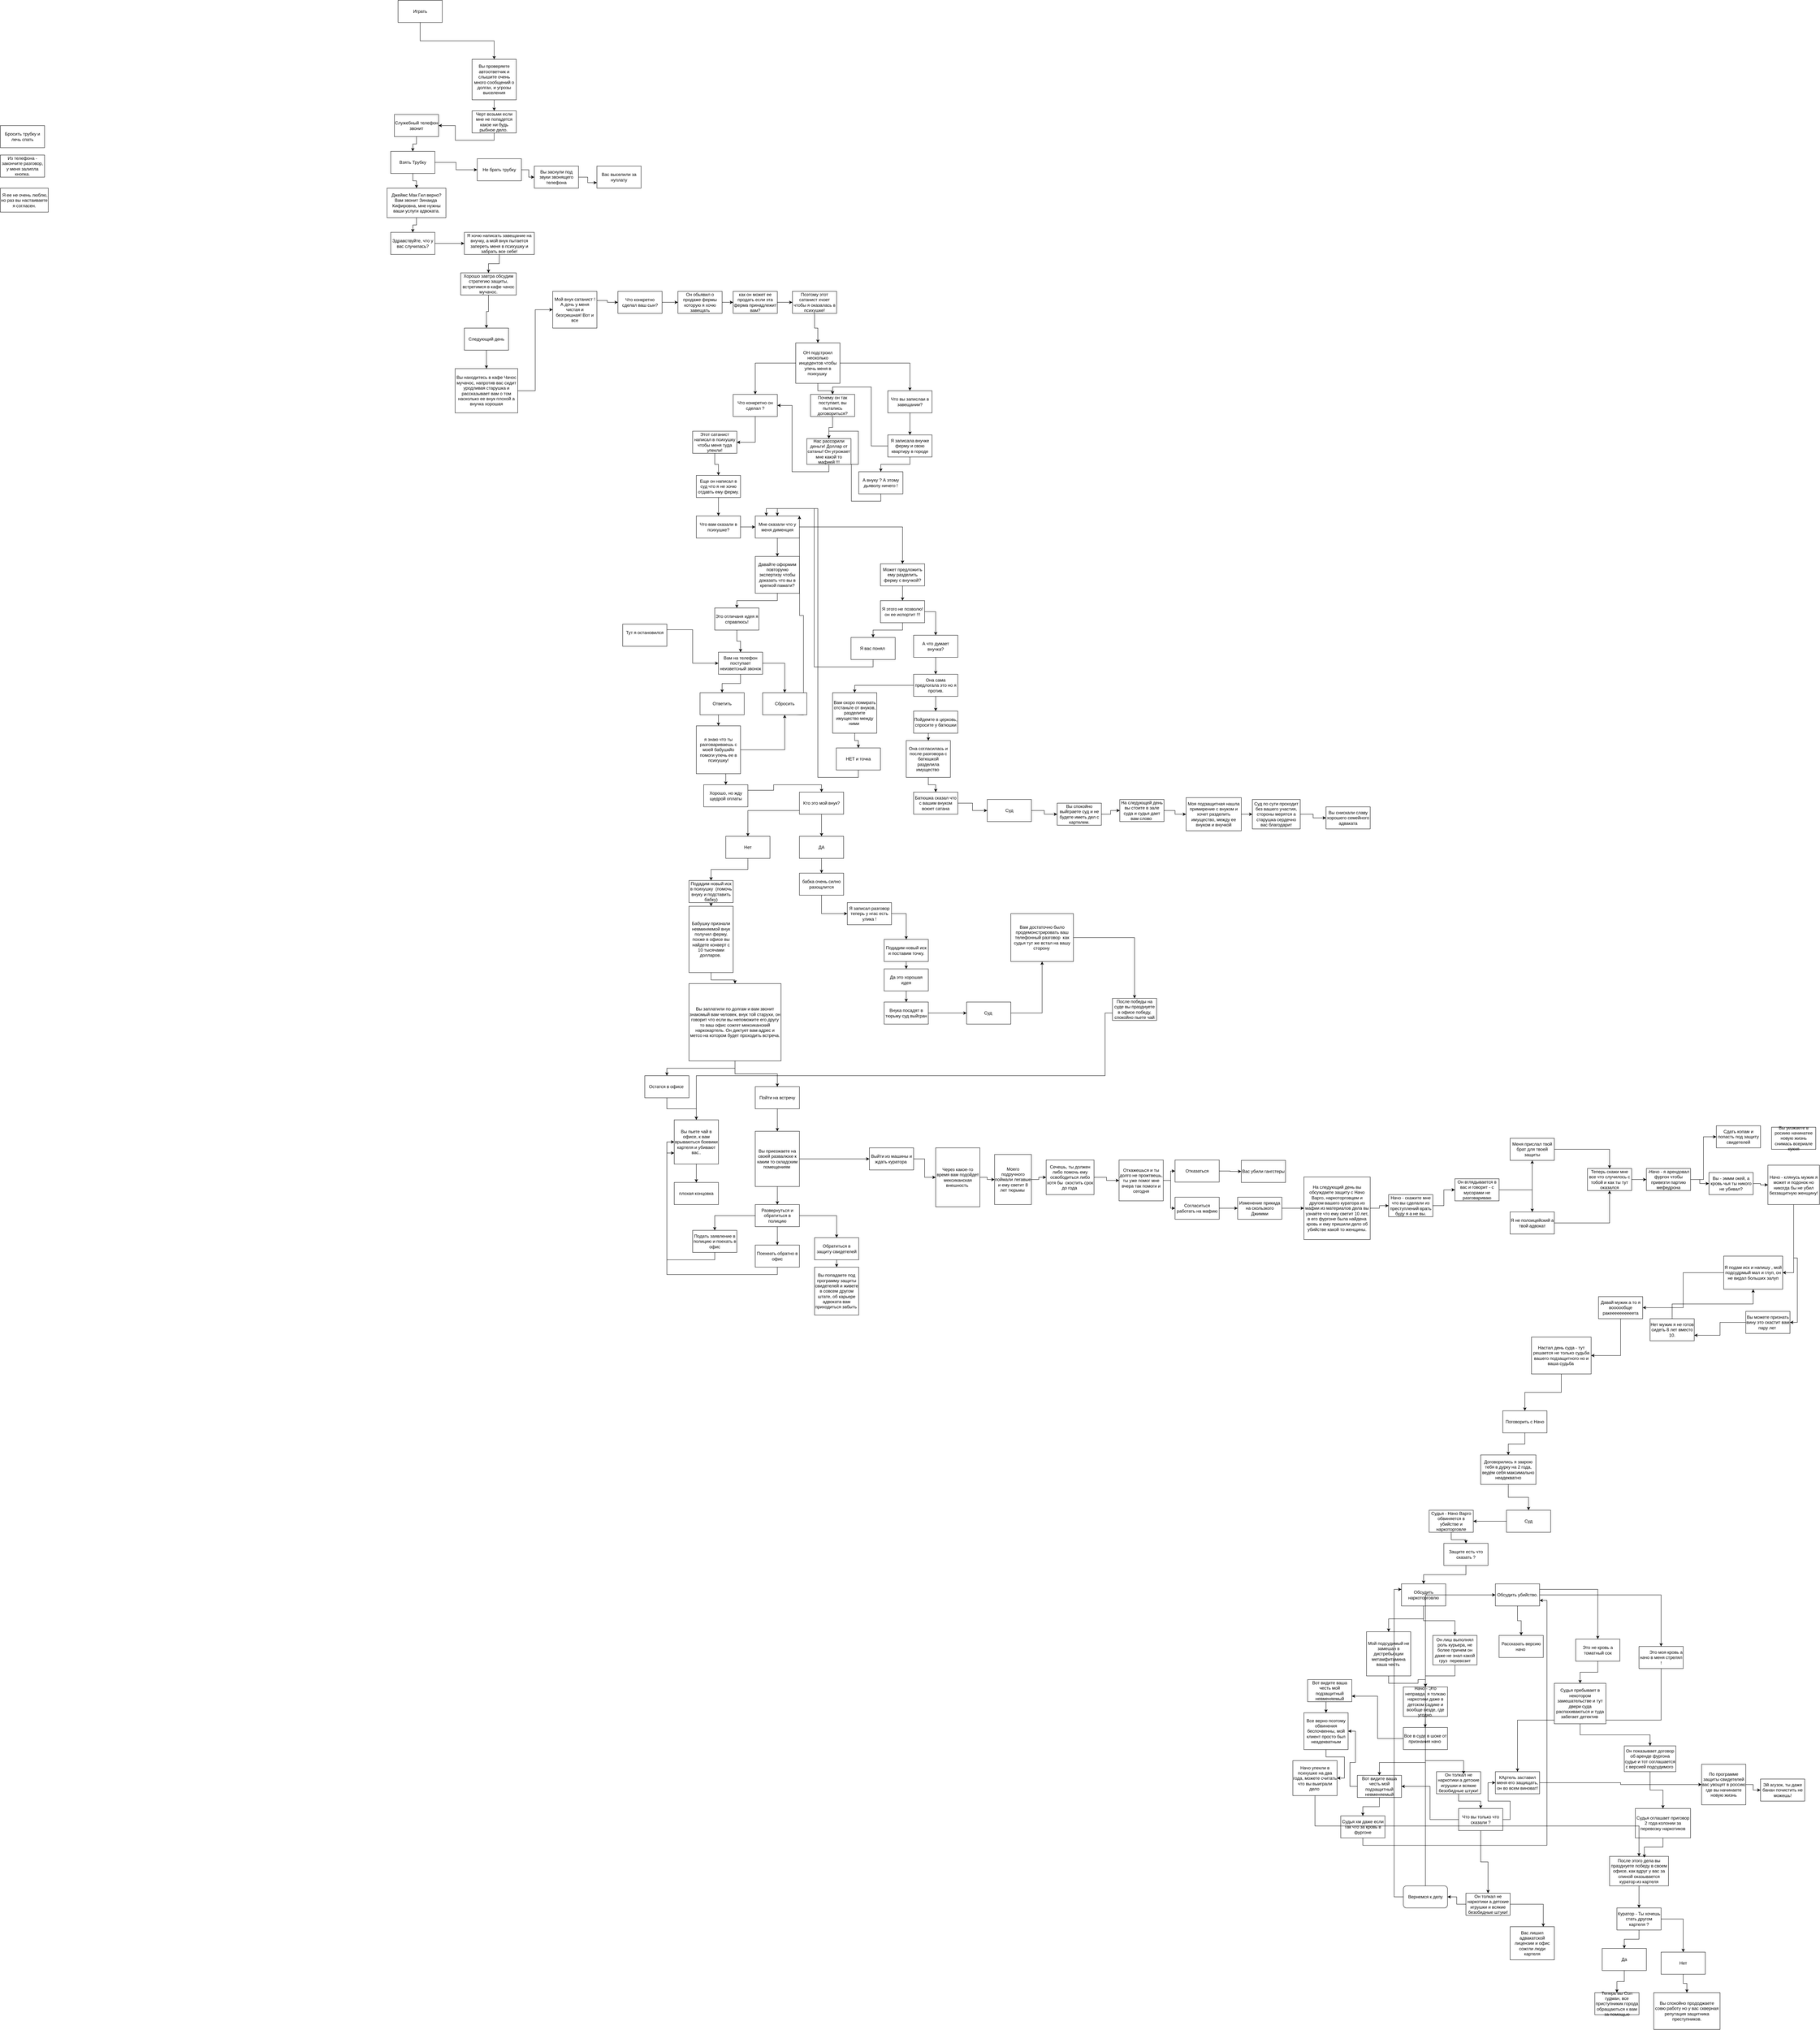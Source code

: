 <mxfile version="24.0.2" type="device">
  <diagram name="Страница — 1" id="yVWF9WBCzcyYJgI_TGAF">
    <mxGraphModel dx="7514" dy="2920" grid="1" gridSize="10" guides="1" tooltips="1" connect="1" arrows="1" fold="1" page="1" pageScale="1" pageWidth="827" pageHeight="1169" math="0" shadow="0">
      <root>
        <mxCell id="0" />
        <mxCell id="1" parent="0" />
        <mxCell id="8Q0AIF33NuAon_-2kuYe-98" style="edgeStyle=orthogonalEdgeStyle;rounded=0;orthogonalLoop=1;jettySize=auto;html=1;exitX=0.5;exitY=1;exitDx=0;exitDy=0;entryX=0.5;entryY=0;entryDx=0;entryDy=0;" parent="1" source="8Q0AIF33NuAon_-2kuYe-2" target="8Q0AIF33NuAon_-2kuYe-91" edge="1">
          <mxGeometry relative="1" as="geometry" />
        </mxCell>
        <mxCell id="8Q0AIF33NuAon_-2kuYe-2" value="Играть" style="rounded=0;whiteSpace=wrap;html=1;" parent="1" vertex="1">
          <mxGeometry x="110" y="30" width="120" height="60" as="geometry" />
        </mxCell>
        <mxCell id="8Q0AIF33NuAon_-2kuYe-5" style="edgeStyle=orthogonalEdgeStyle;rounded=0;orthogonalLoop=1;jettySize=auto;html=1;exitX=0.5;exitY=1;exitDx=0;exitDy=0;" parent="1" source="8Q0AIF33NuAon_-2kuYe-6" target="8Q0AIF33NuAon_-2kuYe-8" edge="1">
          <mxGeometry relative="1" as="geometry" />
        </mxCell>
        <mxCell id="8Q0AIF33NuAon_-2kuYe-6" value="Служебный телефон звонит" style="rounded=0;whiteSpace=wrap;html=1;" parent="1" vertex="1">
          <mxGeometry x="100" y="340" width="120" height="60" as="geometry" />
        </mxCell>
        <mxCell id="8Q0AIF33NuAon_-2kuYe-7" style="edgeStyle=orthogonalEdgeStyle;rounded=0;orthogonalLoop=1;jettySize=auto;html=1;exitX=0.5;exitY=1;exitDx=0;exitDy=0;" parent="1" source="8Q0AIF33NuAon_-2kuYe-8" target="8Q0AIF33NuAon_-2kuYe-10" edge="1">
          <mxGeometry relative="1" as="geometry" />
        </mxCell>
        <mxCell id="ZCL-PbtDYcXBpckHAgvj-25" style="edgeStyle=orthogonalEdgeStyle;rounded=0;orthogonalLoop=1;jettySize=auto;html=1;exitX=1;exitY=0.5;exitDx=0;exitDy=0;entryX=0;entryY=0.5;entryDx=0;entryDy=0;" parent="1" source="8Q0AIF33NuAon_-2kuYe-8" target="ZCL-PbtDYcXBpckHAgvj-23" edge="1">
          <mxGeometry relative="1" as="geometry" />
        </mxCell>
        <mxCell id="8Q0AIF33NuAon_-2kuYe-8" value="Взять Трубку" style="rounded=0;whiteSpace=wrap;html=1;" parent="1" vertex="1">
          <mxGeometry x="90" y="440" width="120" height="60" as="geometry" />
        </mxCell>
        <mxCell id="8Q0AIF33NuAon_-2kuYe-101" style="edgeStyle=orthogonalEdgeStyle;rounded=0;orthogonalLoop=1;jettySize=auto;html=1;exitX=0.5;exitY=1;exitDx=0;exitDy=0;entryX=0.5;entryY=0;entryDx=0;entryDy=0;" parent="1" source="8Q0AIF33NuAon_-2kuYe-10" target="8Q0AIF33NuAon_-2kuYe-99" edge="1">
          <mxGeometry relative="1" as="geometry" />
        </mxCell>
        <mxCell id="8Q0AIF33NuAon_-2kuYe-10" value="Джеймс Мак Гил верно? Вам звонит Зинаида&amp;nbsp; Кифировна, мне нужны ваши услуги адвоката." style="rounded=0;whiteSpace=wrap;html=1;" parent="1" vertex="1">
          <mxGeometry x="80" y="540" width="160" height="80" as="geometry" />
        </mxCell>
        <mxCell id="8Q0AIF33NuAon_-2kuYe-58" value="&amp;nbsp;Я ее не очень люблю, но раз вы настаиваете я согласен." style="rounded=0;whiteSpace=wrap;html=1;" parent="1" vertex="1">
          <mxGeometry x="-970" y="540" width="130" height="65" as="geometry" />
        </mxCell>
        <mxCell id="8Q0AIF33NuAon_-2kuYe-66" value="Из телефона - закончите разговор, у меня залипла кнопка." style="rounded=0;whiteSpace=wrap;html=1;" parent="1" vertex="1">
          <mxGeometry x="-970" y="450" width="120" height="60" as="geometry" />
        </mxCell>
        <mxCell id="8Q0AIF33NuAon_-2kuYe-68" value="Бросить трубку и лечь спать" style="rounded=0;whiteSpace=wrap;html=1;" parent="1" vertex="1">
          <mxGeometry x="-970" y="370" width="120" height="60" as="geometry" />
        </mxCell>
        <mxCell id="8Q0AIF33NuAon_-2kuYe-93" style="edgeStyle=orthogonalEdgeStyle;rounded=0;orthogonalLoop=1;jettySize=auto;html=1;exitX=0.5;exitY=1;exitDx=0;exitDy=0;entryX=0.5;entryY=0;entryDx=0;entryDy=0;" parent="1" source="8Q0AIF33NuAon_-2kuYe-91" target="8Q0AIF33NuAon_-2kuYe-92" edge="1">
          <mxGeometry relative="1" as="geometry" />
        </mxCell>
        <mxCell id="8Q0AIF33NuAon_-2kuYe-91" value="Вы проверяете автоответчик и слышите очень много сообщений о долгах, и угрозы выселения" style="rounded=0;whiteSpace=wrap;html=1;" parent="1" vertex="1">
          <mxGeometry x="311" y="190" width="120" height="110" as="geometry" />
        </mxCell>
        <mxCell id="8Q0AIF33NuAon_-2kuYe-94" style="edgeStyle=orthogonalEdgeStyle;rounded=0;orthogonalLoop=1;jettySize=auto;html=1;exitX=0.5;exitY=1;exitDx=0;exitDy=0;entryX=1;entryY=0.5;entryDx=0;entryDy=0;" parent="1" source="8Q0AIF33NuAon_-2kuYe-92" target="8Q0AIF33NuAon_-2kuYe-6" edge="1">
          <mxGeometry relative="1" as="geometry" />
        </mxCell>
        <mxCell id="8Q0AIF33NuAon_-2kuYe-92" value="Черт возьми если мне не попадется какое ни будь рыбное дело.&amp;nbsp;" style="rounded=0;whiteSpace=wrap;html=1;" parent="1" vertex="1">
          <mxGeometry x="311" y="330" width="120" height="60" as="geometry" />
        </mxCell>
        <mxCell id="8Q0AIF33NuAon_-2kuYe-102" style="edgeStyle=orthogonalEdgeStyle;rounded=0;orthogonalLoop=1;jettySize=auto;html=1;exitX=1;exitY=0.5;exitDx=0;exitDy=0;entryX=0;entryY=0.5;entryDx=0;entryDy=0;" parent="1" source="8Q0AIF33NuAon_-2kuYe-99" target="8Q0AIF33NuAon_-2kuYe-100" edge="1">
          <mxGeometry relative="1" as="geometry" />
        </mxCell>
        <mxCell id="8Q0AIF33NuAon_-2kuYe-99" value="Здравствуйте, что у вас случилась?" style="rounded=0;whiteSpace=wrap;html=1;" parent="1" vertex="1">
          <mxGeometry x="90" y="660" width="120" height="60" as="geometry" />
        </mxCell>
        <mxCell id="8Q0AIF33NuAon_-2kuYe-109" style="edgeStyle=orthogonalEdgeStyle;rounded=0;orthogonalLoop=1;jettySize=auto;html=1;exitX=0.5;exitY=1;exitDx=0;exitDy=0;entryX=0.5;entryY=0;entryDx=0;entryDy=0;" parent="1" source="8Q0AIF33NuAon_-2kuYe-100" target="8Q0AIF33NuAon_-2kuYe-106" edge="1">
          <mxGeometry relative="1" as="geometry" />
        </mxCell>
        <mxCell id="8Q0AIF33NuAon_-2kuYe-100" value="Я хочю написать завещание на внучку, а мой внук пытается запереть меня в психушку и забрать все себе!" style="rounded=0;whiteSpace=wrap;html=1;" parent="1" vertex="1">
          <mxGeometry x="290" y="660" width="190" height="60" as="geometry" />
        </mxCell>
        <mxCell id="8Q0AIF33NuAon_-2kuYe-110" style="edgeStyle=orthogonalEdgeStyle;rounded=0;orthogonalLoop=1;jettySize=auto;html=1;exitX=0.5;exitY=1;exitDx=0;exitDy=0;entryX=0.5;entryY=0;entryDx=0;entryDy=0;" parent="1" source="8Q0AIF33NuAon_-2kuYe-106" target="8Q0AIF33NuAon_-2kuYe-107" edge="1">
          <mxGeometry relative="1" as="geometry" />
        </mxCell>
        <mxCell id="8Q0AIF33NuAon_-2kuYe-106" value="Хорошо завтра обсудим стратегию защиты, встретимся в кафе чачос мучачос." style="rounded=0;whiteSpace=wrap;html=1;" parent="1" vertex="1">
          <mxGeometry x="280" y="770" width="151" height="60" as="geometry" />
        </mxCell>
        <mxCell id="8Q0AIF33NuAon_-2kuYe-111" style="edgeStyle=orthogonalEdgeStyle;rounded=0;orthogonalLoop=1;jettySize=auto;html=1;exitX=0.5;exitY=1;exitDx=0;exitDy=0;entryX=0.5;entryY=0;entryDx=0;entryDy=0;" parent="1" source="8Q0AIF33NuAon_-2kuYe-107" target="8Q0AIF33NuAon_-2kuYe-108" edge="1">
          <mxGeometry relative="1" as="geometry" />
        </mxCell>
        <mxCell id="8Q0AIF33NuAon_-2kuYe-107" value="Следующий день" style="rounded=0;whiteSpace=wrap;html=1;" parent="1" vertex="1">
          <mxGeometry x="290" y="920" width="120" height="60" as="geometry" />
        </mxCell>
        <mxCell id="8Q0AIF33NuAon_-2kuYe-113" style="edgeStyle=orthogonalEdgeStyle;rounded=0;orthogonalLoop=1;jettySize=auto;html=1;exitX=1;exitY=0.5;exitDx=0;exitDy=0;entryX=0;entryY=0.5;entryDx=0;entryDy=0;" parent="1" source="8Q0AIF33NuAon_-2kuYe-108" target="8Q0AIF33NuAon_-2kuYe-112" edge="1">
          <mxGeometry relative="1" as="geometry" />
        </mxCell>
        <mxCell id="8Q0AIF33NuAon_-2kuYe-108" value="Вы находитесь в кафе Чачос мучачос, напротив вас сидит уродливая старушка и рассказывает вам о том насколько ее внук плохой а внучка хорошая" style="rounded=0;whiteSpace=wrap;html=1;" parent="1" vertex="1">
          <mxGeometry x="265" y="1030" width="170" height="120" as="geometry" />
        </mxCell>
        <mxCell id="8Q0AIF33NuAon_-2kuYe-115" style="edgeStyle=orthogonalEdgeStyle;rounded=0;orthogonalLoop=1;jettySize=auto;html=1;exitX=1;exitY=0.25;exitDx=0;exitDy=0;entryX=0;entryY=0.5;entryDx=0;entryDy=0;" parent="1" source="8Q0AIF33NuAon_-2kuYe-112" target="8Q0AIF33NuAon_-2kuYe-114" edge="1">
          <mxGeometry relative="1" as="geometry" />
        </mxCell>
        <mxCell id="8Q0AIF33NuAon_-2kuYe-112" value="Мой внук сатанист ! А дочь у меня чистая и безгрешная! Вот и все" style="rounded=0;whiteSpace=wrap;html=1;" parent="1" vertex="1">
          <mxGeometry x="530" y="820" width="120" height="100" as="geometry" />
        </mxCell>
        <mxCell id="8Q0AIF33NuAon_-2kuYe-119" style="edgeStyle=orthogonalEdgeStyle;rounded=0;orthogonalLoop=1;jettySize=auto;html=1;exitX=1;exitY=0.5;exitDx=0;exitDy=0;entryX=0;entryY=0.5;entryDx=0;entryDy=0;" parent="1" source="8Q0AIF33NuAon_-2kuYe-114" target="8Q0AIF33NuAon_-2kuYe-117" edge="1">
          <mxGeometry relative="1" as="geometry" />
        </mxCell>
        <mxCell id="8Q0AIF33NuAon_-2kuYe-114" value="Что конкретно сделал ваш сын?" style="rounded=0;whiteSpace=wrap;html=1;" parent="1" vertex="1">
          <mxGeometry x="707" y="820" width="120" height="60" as="geometry" />
        </mxCell>
        <mxCell id="8Q0AIF33NuAon_-2kuYe-120" style="edgeStyle=orthogonalEdgeStyle;rounded=0;orthogonalLoop=1;jettySize=auto;html=1;exitX=1;exitY=0.5;exitDx=0;exitDy=0;entryX=0;entryY=0.5;entryDx=0;entryDy=0;" parent="1" source="8Q0AIF33NuAon_-2kuYe-117" target="8Q0AIF33NuAon_-2kuYe-118" edge="1">
          <mxGeometry relative="1" as="geometry" />
        </mxCell>
        <mxCell id="8Q0AIF33NuAon_-2kuYe-117" value="Он обьявил о продаже фермы которую я хочю завещать" style="rounded=0;whiteSpace=wrap;html=1;" parent="1" vertex="1">
          <mxGeometry x="870" y="820" width="120" height="60" as="geometry" />
        </mxCell>
        <mxCell id="8Q0AIF33NuAon_-2kuYe-122" style="edgeStyle=orthogonalEdgeStyle;rounded=0;orthogonalLoop=1;jettySize=auto;html=1;exitX=1;exitY=0.5;exitDx=0;exitDy=0;" parent="1" source="8Q0AIF33NuAon_-2kuYe-118" target="8Q0AIF33NuAon_-2kuYe-121" edge="1">
          <mxGeometry relative="1" as="geometry" />
        </mxCell>
        <mxCell id="8Q0AIF33NuAon_-2kuYe-118" value="как он может ее продать если эта ферма принадлежит вам?" style="rounded=0;whiteSpace=wrap;html=1;" parent="1" vertex="1">
          <mxGeometry x="1020" y="820" width="120" height="60" as="geometry" />
        </mxCell>
        <mxCell id="8Q0AIF33NuAon_-2kuYe-124" style="edgeStyle=orthogonalEdgeStyle;rounded=0;orthogonalLoop=1;jettySize=auto;html=1;exitX=0.5;exitY=1;exitDx=0;exitDy=0;entryX=0.5;entryY=0;entryDx=0;entryDy=0;" parent="1" source="8Q0AIF33NuAon_-2kuYe-121" target="8Q0AIF33NuAon_-2kuYe-123" edge="1">
          <mxGeometry relative="1" as="geometry" />
        </mxCell>
        <mxCell id="8Q0AIF33NuAon_-2kuYe-121" value="Поэтому этот сатанист хчоет чтобы я оказалась в психушке!" style="rounded=0;whiteSpace=wrap;html=1;" parent="1" vertex="1">
          <mxGeometry x="1181" y="820" width="120" height="60" as="geometry" />
        </mxCell>
        <mxCell id="8Q0AIF33NuAon_-2kuYe-136" style="edgeStyle=orthogonalEdgeStyle;rounded=0;orthogonalLoop=1;jettySize=auto;html=1;exitX=0.5;exitY=1;exitDx=0;exitDy=0;entryX=0.5;entryY=0;entryDx=0;entryDy=0;" parent="1" source="8Q0AIF33NuAon_-2kuYe-123" target="8Q0AIF33NuAon_-2kuYe-126" edge="1">
          <mxGeometry relative="1" as="geometry" />
        </mxCell>
        <mxCell id="8Q0AIF33NuAon_-2kuYe-137" style="edgeStyle=orthogonalEdgeStyle;rounded=0;orthogonalLoop=1;jettySize=auto;html=1;exitX=0;exitY=0.5;exitDx=0;exitDy=0;entryX=0.5;entryY=0;entryDx=0;entryDy=0;" parent="1" source="8Q0AIF33NuAon_-2kuYe-123" target="8Q0AIF33NuAon_-2kuYe-125" edge="1">
          <mxGeometry relative="1" as="geometry" />
        </mxCell>
        <mxCell id="8Q0AIF33NuAon_-2kuYe-138" style="edgeStyle=orthogonalEdgeStyle;rounded=0;orthogonalLoop=1;jettySize=auto;html=1;exitX=1;exitY=0.5;exitDx=0;exitDy=0;entryX=0.5;entryY=0;entryDx=0;entryDy=0;" parent="1" source="8Q0AIF33NuAon_-2kuYe-123" target="8Q0AIF33NuAon_-2kuYe-127" edge="1">
          <mxGeometry relative="1" as="geometry" />
        </mxCell>
        <mxCell id="8Q0AIF33NuAon_-2kuYe-123" value="ОН подстроил несколько инцедентов чтобы упечь меня в психушку&amp;nbsp;" style="rounded=0;whiteSpace=wrap;html=1;" parent="1" vertex="1">
          <mxGeometry x="1190" y="960" width="120" height="110" as="geometry" />
        </mxCell>
        <mxCell id="8Q0AIF33NuAon_-2kuYe-129" style="edgeStyle=orthogonalEdgeStyle;rounded=0;orthogonalLoop=1;jettySize=auto;html=1;exitX=0.5;exitY=1;exitDx=0;exitDy=0;entryX=1;entryY=0.5;entryDx=0;entryDy=0;" parent="1" source="8Q0AIF33NuAon_-2kuYe-125" target="8Q0AIF33NuAon_-2kuYe-128" edge="1">
          <mxGeometry relative="1" as="geometry" />
        </mxCell>
        <mxCell id="8Q0AIF33NuAon_-2kuYe-125" value="Что конкретно он сделал ?" style="rounded=0;whiteSpace=wrap;html=1;" parent="1" vertex="1">
          <mxGeometry x="1020" y="1100" width="120" height="60" as="geometry" />
        </mxCell>
        <mxCell id="8Q0AIF33NuAon_-2kuYe-139" style="edgeStyle=orthogonalEdgeStyle;rounded=0;orthogonalLoop=1;jettySize=auto;html=1;exitX=0.5;exitY=1;exitDx=0;exitDy=0;" parent="1" source="8Q0AIF33NuAon_-2kuYe-126" target="8Q0AIF33NuAon_-2kuYe-132" edge="1">
          <mxGeometry relative="1" as="geometry" />
        </mxCell>
        <mxCell id="8Q0AIF33NuAon_-2kuYe-126" value="Почему он так поступает, вы пытались договориться?" style="rounded=0;whiteSpace=wrap;html=1;" parent="1" vertex="1">
          <mxGeometry x="1230" y="1100" width="120" height="60" as="geometry" />
        </mxCell>
        <mxCell id="ZCL-PbtDYcXBpckHAgvj-1" style="edgeStyle=orthogonalEdgeStyle;rounded=0;orthogonalLoop=1;jettySize=auto;html=1;exitX=0.5;exitY=1;exitDx=0;exitDy=0;" parent="1" source="8Q0AIF33NuAon_-2kuYe-127" target="8Q0AIF33NuAon_-2kuYe-133" edge="1">
          <mxGeometry relative="1" as="geometry" />
        </mxCell>
        <mxCell id="8Q0AIF33NuAon_-2kuYe-127" value="Что вы запислаи в завещании?" style="rounded=0;whiteSpace=wrap;html=1;" parent="1" vertex="1">
          <mxGeometry x="1440" y="1090" width="120" height="60" as="geometry" />
        </mxCell>
        <mxCell id="8Q0AIF33NuAon_-2kuYe-131" style="edgeStyle=orthogonalEdgeStyle;rounded=0;orthogonalLoop=1;jettySize=auto;html=1;exitX=0.5;exitY=1;exitDx=0;exitDy=0;" parent="1" source="8Q0AIF33NuAon_-2kuYe-128" target="8Q0AIF33NuAon_-2kuYe-130" edge="1">
          <mxGeometry relative="1" as="geometry" />
        </mxCell>
        <mxCell id="8Q0AIF33NuAon_-2kuYe-128" value="Этот сатанист написал в психушку чтобы меня туда упекли!" style="rounded=0;whiteSpace=wrap;html=1;" parent="1" vertex="1">
          <mxGeometry x="910" y="1200" width="120" height="60" as="geometry" />
        </mxCell>
        <mxCell id="8Q0AIF33NuAon_-2kuYe-148" style="edgeStyle=orthogonalEdgeStyle;rounded=0;orthogonalLoop=1;jettySize=auto;html=1;exitX=0.5;exitY=1;exitDx=0;exitDy=0;entryX=0.5;entryY=0;entryDx=0;entryDy=0;" parent="1" source="8Q0AIF33NuAon_-2kuYe-130" target="8Q0AIF33NuAon_-2kuYe-144" edge="1">
          <mxGeometry relative="1" as="geometry" />
        </mxCell>
        <mxCell id="8Q0AIF33NuAon_-2kuYe-130" value="Еще он написал в суд что я не хочю отдавть ему ферму." style="rounded=0;whiteSpace=wrap;html=1;" parent="1" vertex="1">
          <mxGeometry x="920" y="1320" width="120" height="60" as="geometry" />
        </mxCell>
        <mxCell id="8Q0AIF33NuAon_-2kuYe-135" style="edgeStyle=orthogonalEdgeStyle;rounded=0;orthogonalLoop=1;jettySize=auto;html=1;exitX=0.5;exitY=1;exitDx=0;exitDy=0;entryX=1;entryY=0.5;entryDx=0;entryDy=0;" parent="1" source="8Q0AIF33NuAon_-2kuYe-132" target="8Q0AIF33NuAon_-2kuYe-125" edge="1">
          <mxGeometry relative="1" as="geometry" />
        </mxCell>
        <mxCell id="8Q0AIF33NuAon_-2kuYe-132" value="Нас рассорили деньги! Доллар от сатаны! Он угрожает мне какой то мафией !!!" style="rounded=0;whiteSpace=wrap;html=1;" parent="1" vertex="1">
          <mxGeometry x="1220" y="1220" width="120" height="70" as="geometry" />
        </mxCell>
        <mxCell id="8Q0AIF33NuAon_-2kuYe-141" style="edgeStyle=orthogonalEdgeStyle;rounded=0;orthogonalLoop=1;jettySize=auto;html=1;exitX=0.5;exitY=1;exitDx=0;exitDy=0;entryX=0.5;entryY=0;entryDx=0;entryDy=0;" parent="1" source="8Q0AIF33NuAon_-2kuYe-133" target="8Q0AIF33NuAon_-2kuYe-140" edge="1">
          <mxGeometry relative="1" as="geometry" />
        </mxCell>
        <mxCell id="8Q0AIF33NuAon_-2kuYe-142" style="edgeStyle=orthogonalEdgeStyle;rounded=0;orthogonalLoop=1;jettySize=auto;html=1;exitX=0;exitY=0.5;exitDx=0;exitDy=0;entryX=0.5;entryY=0;entryDx=0;entryDy=0;" parent="1" source="8Q0AIF33NuAon_-2kuYe-133" target="8Q0AIF33NuAon_-2kuYe-126" edge="1">
          <mxGeometry relative="1" as="geometry" />
        </mxCell>
        <mxCell id="8Q0AIF33NuAon_-2kuYe-133" value="Я записала внучке ферму и свою квартиру в городе" style="rounded=0;whiteSpace=wrap;html=1;" parent="1" vertex="1">
          <mxGeometry x="1440" y="1210" width="120" height="60" as="geometry" />
        </mxCell>
        <mxCell id="8Q0AIF33NuAon_-2kuYe-143" style="edgeStyle=orthogonalEdgeStyle;rounded=0;orthogonalLoop=1;jettySize=auto;html=1;exitX=0.5;exitY=1;exitDx=0;exitDy=0;entryX=0.5;entryY=0;entryDx=0;entryDy=0;" parent="1" source="8Q0AIF33NuAon_-2kuYe-140" target="8Q0AIF33NuAon_-2kuYe-132" edge="1">
          <mxGeometry relative="1" as="geometry" />
        </mxCell>
        <mxCell id="8Q0AIF33NuAon_-2kuYe-140" value="А внуку ? А этому дьяволу ничего !" style="rounded=0;whiteSpace=wrap;html=1;" parent="1" vertex="1">
          <mxGeometry x="1361" y="1310" width="120" height="60" as="geometry" />
        </mxCell>
        <mxCell id="8Q0AIF33NuAon_-2kuYe-149" style="edgeStyle=orthogonalEdgeStyle;rounded=0;orthogonalLoop=1;jettySize=auto;html=1;exitX=1;exitY=0.5;exitDx=0;exitDy=0;entryX=0;entryY=0.5;entryDx=0;entryDy=0;" parent="1" source="8Q0AIF33NuAon_-2kuYe-144" target="8Q0AIF33NuAon_-2kuYe-147" edge="1">
          <mxGeometry relative="1" as="geometry" />
        </mxCell>
        <mxCell id="8Q0AIF33NuAon_-2kuYe-144" value="Что вам сказали в психушке?" style="rounded=0;whiteSpace=wrap;html=1;" parent="1" vertex="1">
          <mxGeometry x="920" y="1430" width="120" height="60" as="geometry" />
        </mxCell>
        <mxCell id="8Q0AIF33NuAon_-2kuYe-154" style="edgeStyle=orthogonalEdgeStyle;rounded=0;orthogonalLoop=1;jettySize=auto;html=1;exitX=0.5;exitY=1;exitDx=0;exitDy=0;entryX=0.5;entryY=0;entryDx=0;entryDy=0;" parent="1" source="8Q0AIF33NuAon_-2kuYe-147" target="8Q0AIF33NuAon_-2kuYe-150" edge="1">
          <mxGeometry relative="1" as="geometry" />
        </mxCell>
        <mxCell id="8Q0AIF33NuAon_-2kuYe-156" style="edgeStyle=orthogonalEdgeStyle;rounded=0;orthogonalLoop=1;jettySize=auto;html=1;exitX=1;exitY=0.5;exitDx=0;exitDy=0;entryX=0.5;entryY=0;entryDx=0;entryDy=0;" parent="1" source="8Q0AIF33NuAon_-2kuYe-147" target="8Q0AIF33NuAon_-2kuYe-152" edge="1">
          <mxGeometry relative="1" as="geometry" />
        </mxCell>
        <mxCell id="8Q0AIF33NuAon_-2kuYe-147" value="Мне сказали что у меня дименция" style="rounded=0;whiteSpace=wrap;html=1;" parent="1" vertex="1">
          <mxGeometry x="1080" y="1430" width="120" height="60" as="geometry" />
        </mxCell>
        <mxCell id="8Q0AIF33NuAon_-2kuYe-185" style="edgeStyle=orthogonalEdgeStyle;rounded=0;orthogonalLoop=1;jettySize=auto;html=1;exitX=0.5;exitY=1;exitDx=0;exitDy=0;entryX=0.5;entryY=0;entryDx=0;entryDy=0;" parent="1" source="8Q0AIF33NuAon_-2kuYe-150" target="8Q0AIF33NuAon_-2kuYe-176" edge="1">
          <mxGeometry relative="1" as="geometry" />
        </mxCell>
        <mxCell id="8Q0AIF33NuAon_-2kuYe-150" value="Давайте оформим повторуню экспертизу чтобы доказать что вы в крепкой памати?" style="rounded=0;whiteSpace=wrap;html=1;" parent="1" vertex="1">
          <mxGeometry x="1080" y="1540" width="120" height="100" as="geometry" />
        </mxCell>
        <mxCell id="8Q0AIF33NuAon_-2kuYe-157" style="edgeStyle=orthogonalEdgeStyle;rounded=0;orthogonalLoop=1;jettySize=auto;html=1;exitX=0.5;exitY=1;exitDx=0;exitDy=0;entryX=0.5;entryY=0;entryDx=0;entryDy=0;" parent="1" source="8Q0AIF33NuAon_-2kuYe-152" target="8Q0AIF33NuAon_-2kuYe-153" edge="1">
          <mxGeometry relative="1" as="geometry" />
        </mxCell>
        <mxCell id="8Q0AIF33NuAon_-2kuYe-152" value="Может предложить ему разделить ферму с внучкой?" style="rounded=0;whiteSpace=wrap;html=1;" parent="1" vertex="1">
          <mxGeometry x="1420" y="1560" width="120" height="60" as="geometry" />
        </mxCell>
        <mxCell id="8Q0AIF33NuAon_-2kuYe-162" style="edgeStyle=orthogonalEdgeStyle;rounded=0;orthogonalLoop=1;jettySize=auto;html=1;exitX=0.5;exitY=1;exitDx=0;exitDy=0;entryX=0.5;entryY=0;entryDx=0;entryDy=0;" parent="1" source="8Q0AIF33NuAon_-2kuYe-153" target="8Q0AIF33NuAon_-2kuYe-158" edge="1">
          <mxGeometry relative="1" as="geometry" />
        </mxCell>
        <mxCell id="8Q0AIF33NuAon_-2kuYe-164" style="edgeStyle=orthogonalEdgeStyle;rounded=0;orthogonalLoop=1;jettySize=auto;html=1;exitX=1;exitY=0.5;exitDx=0;exitDy=0;entryX=0.5;entryY=0;entryDx=0;entryDy=0;" parent="1" source="8Q0AIF33NuAon_-2kuYe-153" target="8Q0AIF33NuAon_-2kuYe-159" edge="1">
          <mxGeometry relative="1" as="geometry" />
        </mxCell>
        <mxCell id="8Q0AIF33NuAon_-2kuYe-153" value="Я этого не позволю! он ее испортит !!!" style="rounded=0;whiteSpace=wrap;html=1;" parent="1" vertex="1">
          <mxGeometry x="1420" y="1660" width="120" height="60" as="geometry" />
        </mxCell>
        <mxCell id="8Q0AIF33NuAon_-2kuYe-163" style="edgeStyle=orthogonalEdgeStyle;rounded=0;orthogonalLoop=1;jettySize=auto;html=1;exitX=0.5;exitY=1;exitDx=0;exitDy=0;entryX=0.5;entryY=0;entryDx=0;entryDy=0;" parent="1" source="8Q0AIF33NuAon_-2kuYe-158" target="8Q0AIF33NuAon_-2kuYe-147" edge="1">
          <mxGeometry relative="1" as="geometry">
            <Array as="points">
              <mxPoint x="1400" y="1840" />
              <mxPoint x="1240" y="1840" />
              <mxPoint x="1240" y="1410" />
              <mxPoint x="1140" y="1410" />
            </Array>
          </mxGeometry>
        </mxCell>
        <mxCell id="8Q0AIF33NuAon_-2kuYe-158" value="Я вас понял&amp;nbsp;" style="rounded=0;whiteSpace=wrap;html=1;" parent="1" vertex="1">
          <mxGeometry x="1340" y="1760" width="120" height="60" as="geometry" />
        </mxCell>
        <mxCell id="8Q0AIF33NuAon_-2kuYe-165" style="edgeStyle=orthogonalEdgeStyle;rounded=0;orthogonalLoop=1;jettySize=auto;html=1;exitX=0.5;exitY=1;exitDx=0;exitDy=0;entryX=0.5;entryY=0;entryDx=0;entryDy=0;" parent="1" source="8Q0AIF33NuAon_-2kuYe-159" target="8Q0AIF33NuAon_-2kuYe-160" edge="1">
          <mxGeometry relative="1" as="geometry" />
        </mxCell>
        <mxCell id="8Q0AIF33NuAon_-2kuYe-159" value="А что думает внучка?" style="rounded=0;whiteSpace=wrap;html=1;" parent="1" vertex="1">
          <mxGeometry x="1510" y="1754" width="120" height="60" as="geometry" />
        </mxCell>
        <mxCell id="8Q0AIF33NuAon_-2kuYe-168" style="edgeStyle=orthogonalEdgeStyle;rounded=0;orthogonalLoop=1;jettySize=auto;html=1;exitX=0.5;exitY=1;exitDx=0;exitDy=0;entryX=0.5;entryY=0;entryDx=0;entryDy=0;" parent="1" source="8Q0AIF33NuAon_-2kuYe-160" target="8Q0AIF33NuAon_-2kuYe-167" edge="1">
          <mxGeometry relative="1" as="geometry" />
        </mxCell>
        <mxCell id="8Q0AIF33NuAon_-2kuYe-169" style="edgeStyle=orthogonalEdgeStyle;rounded=0;orthogonalLoop=1;jettySize=auto;html=1;exitX=0;exitY=0.5;exitDx=0;exitDy=0;entryX=0.5;entryY=0;entryDx=0;entryDy=0;" parent="1" source="8Q0AIF33NuAon_-2kuYe-160" target="8Q0AIF33NuAon_-2kuYe-166" edge="1">
          <mxGeometry relative="1" as="geometry" />
        </mxCell>
        <mxCell id="8Q0AIF33NuAon_-2kuYe-160" value="Она сама предлогала это но я против." style="rounded=0;whiteSpace=wrap;html=1;" parent="1" vertex="1">
          <mxGeometry x="1510" y="1860" width="120" height="60" as="geometry" />
        </mxCell>
        <mxCell id="8Q0AIF33NuAon_-2kuYe-171" style="edgeStyle=orthogonalEdgeStyle;rounded=0;orthogonalLoop=1;jettySize=auto;html=1;exitX=0.5;exitY=1;exitDx=0;exitDy=0;entryX=0.5;entryY=0;entryDx=0;entryDy=0;" parent="1" source="8Q0AIF33NuAon_-2kuYe-166" target="8Q0AIF33NuAon_-2kuYe-170" edge="1">
          <mxGeometry relative="1" as="geometry" />
        </mxCell>
        <mxCell id="8Q0AIF33NuAon_-2kuYe-166" value="Вам скоро помирать отстаньте от внуков, разделите имущество между ними&amp;nbsp;" style="rounded=0;whiteSpace=wrap;html=1;" parent="1" vertex="1">
          <mxGeometry x="1290" y="1910" width="120" height="110" as="geometry" />
        </mxCell>
        <mxCell id="8Q0AIF33NuAon_-2kuYe-173" style="edgeStyle=orthogonalEdgeStyle;rounded=0;orthogonalLoop=1;jettySize=auto;html=1;exitX=0.5;exitY=1;exitDx=0;exitDy=0;entryX=0.5;entryY=0;entryDx=0;entryDy=0;" parent="1" source="8Q0AIF33NuAon_-2kuYe-167" target="8Q0AIF33NuAon_-2kuYe-172" edge="1">
          <mxGeometry relative="1" as="geometry" />
        </mxCell>
        <mxCell id="8Q0AIF33NuAon_-2kuYe-167" value="Пойдемте в церковь, спросите у батюшки" style="rounded=0;whiteSpace=wrap;html=1;" parent="1" vertex="1">
          <mxGeometry x="1510" y="1960" width="120" height="60" as="geometry" />
        </mxCell>
        <mxCell id="8Q0AIF33NuAon_-2kuYe-175" style="edgeStyle=orthogonalEdgeStyle;rounded=0;orthogonalLoop=1;jettySize=auto;html=1;exitX=0.5;exitY=1;exitDx=0;exitDy=0;entryX=0.25;entryY=0;entryDx=0;entryDy=0;" parent="1" source="8Q0AIF33NuAon_-2kuYe-170" target="8Q0AIF33NuAon_-2kuYe-147" edge="1">
          <mxGeometry relative="1" as="geometry" />
        </mxCell>
        <mxCell id="8Q0AIF33NuAon_-2kuYe-170" value="НЕТ и точка" style="rounded=0;whiteSpace=wrap;html=1;" parent="1" vertex="1">
          <mxGeometry x="1300" y="2060" width="120" height="60" as="geometry" />
        </mxCell>
        <mxCell id="8Q0AIF33NuAon_-2kuYe-219" style="edgeStyle=orthogonalEdgeStyle;rounded=0;orthogonalLoop=1;jettySize=auto;html=1;exitX=0.5;exitY=1;exitDx=0;exitDy=0;entryX=0.5;entryY=0;entryDx=0;entryDy=0;" parent="1" source="8Q0AIF33NuAon_-2kuYe-172" target="8Q0AIF33NuAon_-2kuYe-174" edge="1">
          <mxGeometry relative="1" as="geometry" />
        </mxCell>
        <mxCell id="8Q0AIF33NuAon_-2kuYe-172" value="Она согласилась и после разговора с батюшкой разделила имущество&amp;nbsp;" style="rounded=0;whiteSpace=wrap;html=1;" parent="1" vertex="1">
          <mxGeometry x="1490" y="2040" width="120" height="100" as="geometry" />
        </mxCell>
        <mxCell id="8Q0AIF33NuAon_-2kuYe-224" style="edgeStyle=orthogonalEdgeStyle;rounded=0;orthogonalLoop=1;jettySize=auto;html=1;exitX=1;exitY=0.5;exitDx=0;exitDy=0;entryX=0;entryY=0.5;entryDx=0;entryDy=0;" parent="1" source="8Q0AIF33NuAon_-2kuYe-174" target="8Q0AIF33NuAon_-2kuYe-220" edge="1">
          <mxGeometry relative="1" as="geometry" />
        </mxCell>
        <mxCell id="8Q0AIF33NuAon_-2kuYe-174" value="Батюшка сказал что с вашим внуком воюет сатана" style="rounded=0;whiteSpace=wrap;html=1;" parent="1" vertex="1">
          <mxGeometry x="1510" y="2180" width="120" height="60" as="geometry" />
        </mxCell>
        <mxCell id="8Q0AIF33NuAon_-2kuYe-184" style="edgeStyle=orthogonalEdgeStyle;rounded=0;orthogonalLoop=1;jettySize=auto;html=1;exitX=0.5;exitY=1;exitDx=0;exitDy=0;entryX=0.5;entryY=0;entryDx=0;entryDy=0;" parent="1" source="8Q0AIF33NuAon_-2kuYe-176" target="8Q0AIF33NuAon_-2kuYe-177" edge="1">
          <mxGeometry relative="1" as="geometry" />
        </mxCell>
        <mxCell id="8Q0AIF33NuAon_-2kuYe-176" value="Это отличаня идея я справлюсь!" style="rounded=0;whiteSpace=wrap;html=1;" parent="1" vertex="1">
          <mxGeometry x="970" y="1680" width="120" height="60" as="geometry" />
        </mxCell>
        <mxCell id="8Q0AIF33NuAon_-2kuYe-182" style="edgeStyle=orthogonalEdgeStyle;rounded=0;orthogonalLoop=1;jettySize=auto;html=1;exitX=1;exitY=0.5;exitDx=0;exitDy=0;entryX=0.5;entryY=0;entryDx=0;entryDy=0;" parent="1" source="8Q0AIF33NuAon_-2kuYe-177" target="8Q0AIF33NuAon_-2kuYe-179" edge="1">
          <mxGeometry relative="1" as="geometry" />
        </mxCell>
        <mxCell id="8Q0AIF33NuAon_-2kuYe-183" style="edgeStyle=orthogonalEdgeStyle;rounded=0;orthogonalLoop=1;jettySize=auto;html=1;exitX=0.5;exitY=1;exitDx=0;exitDy=0;entryX=0.5;entryY=0;entryDx=0;entryDy=0;" parent="1" source="8Q0AIF33NuAon_-2kuYe-177" target="8Q0AIF33NuAon_-2kuYe-178" edge="1">
          <mxGeometry relative="1" as="geometry" />
        </mxCell>
        <mxCell id="8Q0AIF33NuAon_-2kuYe-177" value="Вам на телефон поступает неизветсный звонок" style="rounded=0;whiteSpace=wrap;html=1;" parent="1" vertex="1">
          <mxGeometry x="980" y="1800" width="120" height="60" as="geometry" />
        </mxCell>
        <mxCell id="8Q0AIF33NuAon_-2kuYe-186" style="edgeStyle=orthogonalEdgeStyle;rounded=0;orthogonalLoop=1;jettySize=auto;html=1;exitX=0.5;exitY=1;exitDx=0;exitDy=0;entryX=0.5;entryY=0;entryDx=0;entryDy=0;" parent="1" source="8Q0AIF33NuAon_-2kuYe-178" target="8Q0AIF33NuAon_-2kuYe-180" edge="1">
          <mxGeometry relative="1" as="geometry" />
        </mxCell>
        <mxCell id="8Q0AIF33NuAon_-2kuYe-178" value="Ответить" style="rounded=0;whiteSpace=wrap;html=1;" parent="1" vertex="1">
          <mxGeometry x="930" y="1910" width="120" height="60" as="geometry" />
        </mxCell>
        <mxCell id="8Q0AIF33NuAon_-2kuYe-181" style="edgeStyle=orthogonalEdgeStyle;rounded=0;orthogonalLoop=1;jettySize=auto;html=1;exitX=0.5;exitY=1;exitDx=0;exitDy=0;entryX=0.75;entryY=0;entryDx=0;entryDy=0;" parent="1" edge="1">
          <mxGeometry relative="1" as="geometry">
            <mxPoint x="1190" y="1970" as="sourcePoint" />
            <mxPoint x="1200" y="1430" as="targetPoint" />
          </mxGeometry>
        </mxCell>
        <mxCell id="8Q0AIF33NuAon_-2kuYe-179" value="Сбросить" style="rounded=0;whiteSpace=wrap;html=1;" parent="1" vertex="1">
          <mxGeometry x="1100" y="1910" width="120" height="60" as="geometry" />
        </mxCell>
        <mxCell id="8Q0AIF33NuAon_-2kuYe-189" style="edgeStyle=orthogonalEdgeStyle;rounded=0;orthogonalLoop=1;jettySize=auto;html=1;exitX=1;exitY=0.5;exitDx=0;exitDy=0;entryX=0.5;entryY=1;entryDx=0;entryDy=0;" parent="1" source="8Q0AIF33NuAon_-2kuYe-180" target="8Q0AIF33NuAon_-2kuYe-179" edge="1">
          <mxGeometry relative="1" as="geometry" />
        </mxCell>
        <mxCell id="8Q0AIF33NuAon_-2kuYe-191" style="edgeStyle=orthogonalEdgeStyle;rounded=0;orthogonalLoop=1;jettySize=auto;html=1;exitX=0.5;exitY=1;exitDx=0;exitDy=0;entryX=0.5;entryY=0;entryDx=0;entryDy=0;" parent="1" source="8Q0AIF33NuAon_-2kuYe-180" target="8Q0AIF33NuAon_-2kuYe-190" edge="1">
          <mxGeometry relative="1" as="geometry" />
        </mxCell>
        <mxCell id="8Q0AIF33NuAon_-2kuYe-180" value="я знаю что ты разговариваешь с моей бабушкйо помоги упечь ее в психушку!" style="rounded=0;whiteSpace=wrap;html=1;" parent="1" vertex="1">
          <mxGeometry x="920" y="2000" width="120" height="130" as="geometry" />
        </mxCell>
        <mxCell id="8Q0AIF33NuAon_-2kuYe-198" style="edgeStyle=orthogonalEdgeStyle;rounded=0;orthogonalLoop=1;jettySize=auto;html=1;exitX=1;exitY=0.25;exitDx=0;exitDy=0;entryX=0.5;entryY=0;entryDx=0;entryDy=0;" parent="1" source="8Q0AIF33NuAon_-2kuYe-190" target="8Q0AIF33NuAon_-2kuYe-193" edge="1">
          <mxGeometry relative="1" as="geometry" />
        </mxCell>
        <mxCell id="8Q0AIF33NuAon_-2kuYe-190" value="Хорошо, но жду щедрой оплаты" style="rounded=0;whiteSpace=wrap;html=1;" parent="1" vertex="1">
          <mxGeometry x="940" y="2160" width="120" height="60" as="geometry" />
        </mxCell>
        <mxCell id="8Q0AIF33NuAon_-2kuYe-196" style="edgeStyle=orthogonalEdgeStyle;rounded=0;orthogonalLoop=1;jettySize=auto;html=1;exitX=0.5;exitY=1;exitDx=0;exitDy=0;entryX=0.5;entryY=0;entryDx=0;entryDy=0;" parent="1" source="8Q0AIF33NuAon_-2kuYe-193" target="8Q0AIF33NuAon_-2kuYe-194" edge="1">
          <mxGeometry relative="1" as="geometry" />
        </mxCell>
        <mxCell id="r72-Eu0Y9r7yr9bhBvxx-1" style="edgeStyle=orthogonalEdgeStyle;rounded=0;orthogonalLoop=1;jettySize=auto;html=1;exitX=0;exitY=0.5;exitDx=0;exitDy=0;" parent="1" source="8Q0AIF33NuAon_-2kuYe-193" target="8Q0AIF33NuAon_-2kuYe-195" edge="1">
          <mxGeometry relative="1" as="geometry">
            <Array as="points">
              <mxPoint x="1200" y="2230" />
              <mxPoint x="1060" y="2230" />
            </Array>
          </mxGeometry>
        </mxCell>
        <mxCell id="8Q0AIF33NuAon_-2kuYe-193" value="Кто это мой внук?" style="rounded=0;whiteSpace=wrap;html=1;" parent="1" vertex="1">
          <mxGeometry x="1200" y="2180" width="120" height="60" as="geometry" />
        </mxCell>
        <mxCell id="8Q0AIF33NuAon_-2kuYe-202" style="edgeStyle=orthogonalEdgeStyle;rounded=0;orthogonalLoop=1;jettySize=auto;html=1;exitX=0.5;exitY=1;exitDx=0;exitDy=0;entryX=0.5;entryY=0;entryDx=0;entryDy=0;" parent="1" source="8Q0AIF33NuAon_-2kuYe-194" target="8Q0AIF33NuAon_-2kuYe-199" edge="1">
          <mxGeometry relative="1" as="geometry" />
        </mxCell>
        <mxCell id="8Q0AIF33NuAon_-2kuYe-194" value="ДА" style="rounded=0;whiteSpace=wrap;html=1;" parent="1" vertex="1">
          <mxGeometry x="1200" y="2300" width="120" height="60" as="geometry" />
        </mxCell>
        <mxCell id="8Q0AIF33NuAon_-2kuYe-214" style="edgeStyle=orthogonalEdgeStyle;rounded=0;orthogonalLoop=1;jettySize=auto;html=1;exitX=0.5;exitY=1;exitDx=0;exitDy=0;entryX=0.5;entryY=0;entryDx=0;entryDy=0;" parent="1" source="8Q0AIF33NuAon_-2kuYe-195" target="8Q0AIF33NuAon_-2kuYe-212" edge="1">
          <mxGeometry relative="1" as="geometry" />
        </mxCell>
        <mxCell id="8Q0AIF33NuAon_-2kuYe-195" value="Нет" style="rounded=0;whiteSpace=wrap;html=1;" parent="1" vertex="1">
          <mxGeometry x="1000" y="2300" width="120" height="60" as="geometry" />
        </mxCell>
        <mxCell id="8Q0AIF33NuAon_-2kuYe-204" style="edgeStyle=orthogonalEdgeStyle;rounded=0;orthogonalLoop=1;jettySize=auto;html=1;exitX=0.5;exitY=1;exitDx=0;exitDy=0;entryX=0;entryY=0.5;entryDx=0;entryDy=0;" parent="1" source="8Q0AIF33NuAon_-2kuYe-199" target="8Q0AIF33NuAon_-2kuYe-201" edge="1">
          <mxGeometry relative="1" as="geometry" />
        </mxCell>
        <mxCell id="8Q0AIF33NuAon_-2kuYe-199" value="бабка очень силно разощлится" style="rounded=0;whiteSpace=wrap;html=1;" parent="1" vertex="1">
          <mxGeometry x="1200" y="2400" width="120" height="60" as="geometry" />
        </mxCell>
        <mxCell id="8Q0AIF33NuAon_-2kuYe-209" style="edgeStyle=orthogonalEdgeStyle;rounded=0;orthogonalLoop=1;jettySize=auto;html=1;exitX=1;exitY=0.5;exitDx=0;exitDy=0;entryX=0.5;entryY=0;entryDx=0;entryDy=0;" parent="1" source="8Q0AIF33NuAon_-2kuYe-201" target="8Q0AIF33NuAon_-2kuYe-207" edge="1">
          <mxGeometry relative="1" as="geometry" />
        </mxCell>
        <mxCell id="8Q0AIF33NuAon_-2kuYe-201" value="Я записал разговор теперь у нгас есть улика !" style="rounded=0;whiteSpace=wrap;html=1;" parent="1" vertex="1">
          <mxGeometry x="1330" y="2480" width="120" height="60" as="geometry" />
        </mxCell>
        <mxCell id="8Q0AIF33NuAon_-2kuYe-217" style="edgeStyle=orthogonalEdgeStyle;rounded=0;orthogonalLoop=1;jettySize=auto;html=1;exitX=0.5;exitY=1;exitDx=0;exitDy=0;entryX=0.5;entryY=0;entryDx=0;entryDy=0;" parent="1" source="8Q0AIF33NuAon_-2kuYe-207" target="8Q0AIF33NuAon_-2kuYe-208" edge="1">
          <mxGeometry relative="1" as="geometry" />
        </mxCell>
        <mxCell id="8Q0AIF33NuAon_-2kuYe-207" value="Подадим новый иск и поставим точку." style="rounded=0;whiteSpace=wrap;html=1;" parent="1" vertex="1">
          <mxGeometry x="1430" y="2580" width="120" height="60" as="geometry" />
        </mxCell>
        <mxCell id="8Q0AIF33NuAon_-2kuYe-218" style="edgeStyle=orthogonalEdgeStyle;rounded=0;orthogonalLoop=1;jettySize=auto;html=1;exitX=0.5;exitY=1;exitDx=0;exitDy=0;entryX=0.5;entryY=0;entryDx=0;entryDy=0;" parent="1" source="8Q0AIF33NuAon_-2kuYe-208" target="8Q0AIF33NuAon_-2kuYe-210" edge="1">
          <mxGeometry relative="1" as="geometry" />
        </mxCell>
        <mxCell id="8Q0AIF33NuAon_-2kuYe-208" value="Да это хорошая идея" style="rounded=0;whiteSpace=wrap;html=1;" parent="1" vertex="1">
          <mxGeometry x="1430" y="2660" width="120" height="60" as="geometry" />
        </mxCell>
        <mxCell id="8Q0AIF33NuAon_-2kuYe-231" style="edgeStyle=orthogonalEdgeStyle;rounded=0;orthogonalLoop=1;jettySize=auto;html=1;exitX=1;exitY=0.5;exitDx=0;exitDy=0;entryX=0;entryY=0.5;entryDx=0;entryDy=0;" parent="1" source="8Q0AIF33NuAon_-2kuYe-210" target="8Q0AIF33NuAon_-2kuYe-222" edge="1">
          <mxGeometry relative="1" as="geometry" />
        </mxCell>
        <mxCell id="8Q0AIF33NuAon_-2kuYe-210" value="Внука посадят в тюрьму суд выйгран" style="rounded=0;whiteSpace=wrap;html=1;" parent="1" vertex="1">
          <mxGeometry x="1430" y="2750" width="120" height="60" as="geometry" />
        </mxCell>
        <mxCell id="8Q0AIF33NuAon_-2kuYe-216" style="edgeStyle=orthogonalEdgeStyle;rounded=0;orthogonalLoop=1;jettySize=auto;html=1;exitX=0.5;exitY=1;exitDx=0;exitDy=0;entryX=0.5;entryY=0;entryDx=0;entryDy=0;" parent="1" source="8Q0AIF33NuAon_-2kuYe-212" target="8Q0AIF33NuAon_-2kuYe-215" edge="1">
          <mxGeometry relative="1" as="geometry" />
        </mxCell>
        <mxCell id="8Q0AIF33NuAon_-2kuYe-212" value="Подадим новый иск в психушку&amp;nbsp; (помочь внуку и подставить бабку)" style="rounded=0;whiteSpace=wrap;html=1;" parent="1" vertex="1">
          <mxGeometry x="900" y="2420" width="120" height="60" as="geometry" />
        </mxCell>
        <mxCell id="8Q0AIF33NuAon_-2kuYe-230" style="edgeStyle=orthogonalEdgeStyle;rounded=0;orthogonalLoop=1;jettySize=auto;html=1;exitX=0.5;exitY=1;exitDx=0;exitDy=0;" parent="1" source="8Q0AIF33NuAon_-2kuYe-215" target="8Q0AIF33NuAon_-2kuYe-225" edge="1">
          <mxGeometry relative="1" as="geometry" />
        </mxCell>
        <mxCell id="8Q0AIF33NuAon_-2kuYe-215" value="Бабушку признали невминяемой внук получил ферму, похже в офисе вы найдете конверт с 10 тысячами долларов.&amp;nbsp;" style="rounded=0;whiteSpace=wrap;html=1;" parent="1" vertex="1">
          <mxGeometry x="900" y="2490" width="120" height="180" as="geometry" />
        </mxCell>
        <mxCell id="8Q0AIF33NuAon_-2kuYe-241" style="edgeStyle=orthogonalEdgeStyle;rounded=0;orthogonalLoop=1;jettySize=auto;html=1;exitX=1;exitY=0.5;exitDx=0;exitDy=0;entryX=0;entryY=0.5;entryDx=0;entryDy=0;" parent="1" source="8Q0AIF33NuAon_-2kuYe-220" target="8Q0AIF33NuAon_-2kuYe-237" edge="1">
          <mxGeometry relative="1" as="geometry" />
        </mxCell>
        <mxCell id="8Q0AIF33NuAon_-2kuYe-220" value="Суд" style="rounded=0;whiteSpace=wrap;html=1;" parent="1" vertex="1">
          <mxGeometry x="1710" y="2200" width="120" height="60" as="geometry" />
        </mxCell>
        <mxCell id="ZCL-PbtDYcXBpckHAgvj-5" style="edgeStyle=orthogonalEdgeStyle;rounded=0;orthogonalLoop=1;jettySize=auto;html=1;exitX=1;exitY=0.5;exitDx=0;exitDy=0;entryX=0.5;entryY=1;entryDx=0;entryDy=0;" parent="1" source="8Q0AIF33NuAon_-2kuYe-222" target="ZCL-PbtDYcXBpckHAgvj-2" edge="1">
          <mxGeometry relative="1" as="geometry" />
        </mxCell>
        <mxCell id="8Q0AIF33NuAon_-2kuYe-222" value="Суд&amp;nbsp;" style="rounded=0;whiteSpace=wrap;html=1;" parent="1" vertex="1">
          <mxGeometry x="1654" y="2750" width="120" height="60" as="geometry" />
        </mxCell>
        <mxCell id="8Q0AIF33NuAon_-2kuYe-228" style="edgeStyle=orthogonalEdgeStyle;rounded=0;orthogonalLoop=1;jettySize=auto;html=1;exitX=0.5;exitY=1;exitDx=0;exitDy=0;entryX=0.5;entryY=0;entryDx=0;entryDy=0;" parent="1" source="8Q0AIF33NuAon_-2kuYe-225" target="8Q0AIF33NuAon_-2kuYe-226" edge="1">
          <mxGeometry relative="1" as="geometry" />
        </mxCell>
        <mxCell id="8Q0AIF33NuAon_-2kuYe-229" style="edgeStyle=orthogonalEdgeStyle;rounded=0;orthogonalLoop=1;jettySize=auto;html=1;exitX=0.5;exitY=1;exitDx=0;exitDy=0;entryX=0.5;entryY=0;entryDx=0;entryDy=0;" parent="1" source="8Q0AIF33NuAon_-2kuYe-225" target="8Q0AIF33NuAon_-2kuYe-227" edge="1">
          <mxGeometry relative="1" as="geometry" />
        </mxCell>
        <mxCell id="8Q0AIF33NuAon_-2kuYe-225" value="Вы заплатили по долгам и вам звонит знакомый вам человек, внук той старухи, он говорит что если вы непоможите его другу то ваш офис сожгет мексиканский наркокартель. Он диктует вам адрес и метсо на котором будет проходить встреча." style="rounded=0;whiteSpace=wrap;html=1;" parent="1" vertex="1">
          <mxGeometry x="900" y="2700" width="250" height="210" as="geometry" />
        </mxCell>
        <mxCell id="8Q0AIF33NuAon_-2kuYe-235" style="edgeStyle=orthogonalEdgeStyle;rounded=0;orthogonalLoop=1;jettySize=auto;html=1;exitX=0.5;exitY=1;exitDx=0;exitDy=0;entryX=0.5;entryY=0;entryDx=0;entryDy=0;" parent="1" source="8Q0AIF33NuAon_-2kuYe-226" target="8Q0AIF33NuAon_-2kuYe-232" edge="1">
          <mxGeometry relative="1" as="geometry" />
        </mxCell>
        <mxCell id="8Q0AIF33NuAon_-2kuYe-226" value="Остатся в офисе&amp;nbsp;" style="rounded=0;whiteSpace=wrap;html=1;" parent="1" vertex="1">
          <mxGeometry x="780" y="2950" width="120" height="60" as="geometry" />
        </mxCell>
        <mxCell id="8Q0AIF33NuAon_-2kuYe-243" style="edgeStyle=orthogonalEdgeStyle;rounded=0;orthogonalLoop=1;jettySize=auto;html=1;exitX=0.5;exitY=1;exitDx=0;exitDy=0;" parent="1" source="8Q0AIF33NuAon_-2kuYe-227" target="8Q0AIF33NuAon_-2kuYe-242" edge="1">
          <mxGeometry relative="1" as="geometry" />
        </mxCell>
        <mxCell id="8Q0AIF33NuAon_-2kuYe-227" value="Пойти на встречу" style="rounded=0;whiteSpace=wrap;html=1;" parent="1" vertex="1">
          <mxGeometry x="1080" y="2980" width="120" height="60" as="geometry" />
        </mxCell>
        <mxCell id="8Q0AIF33NuAon_-2kuYe-234" style="edgeStyle=orthogonalEdgeStyle;rounded=0;orthogonalLoop=1;jettySize=auto;html=1;exitX=0.5;exitY=1;exitDx=0;exitDy=0;entryX=0.5;entryY=0;entryDx=0;entryDy=0;" parent="1" source="8Q0AIF33NuAon_-2kuYe-232" target="8Q0AIF33NuAon_-2kuYe-233" edge="1">
          <mxGeometry relative="1" as="geometry" />
        </mxCell>
        <mxCell id="8Q0AIF33NuAon_-2kuYe-232" value="Вы пьете чай в офисе, к вам врываються боевики картеля и убивают вас.." style="rounded=0;whiteSpace=wrap;html=1;" parent="1" vertex="1">
          <mxGeometry x="860" y="3070" width="120" height="120" as="geometry" />
        </mxCell>
        <mxCell id="8Q0AIF33NuAon_-2kuYe-233" value="плохая концовка" style="rounded=0;whiteSpace=wrap;html=1;" parent="1" vertex="1">
          <mxGeometry x="860" y="3240" width="120" height="60" as="geometry" />
        </mxCell>
        <mxCell id="8Q0AIF33NuAon_-2kuYe-261" style="edgeStyle=orthogonalEdgeStyle;rounded=0;orthogonalLoop=1;jettySize=auto;html=1;exitX=1;exitY=0.5;exitDx=0;exitDy=0;entryX=0;entryY=0.5;entryDx=0;entryDy=0;" parent="1" source="8Q0AIF33NuAon_-2kuYe-237" target="8Q0AIF33NuAon_-2kuYe-259" edge="1">
          <mxGeometry relative="1" as="geometry" />
        </mxCell>
        <mxCell id="8Q0AIF33NuAon_-2kuYe-237" value="Вы спокойно выйграете суд и не будете иметь дел с картелем." style="rounded=0;whiteSpace=wrap;html=1;" parent="1" vertex="1">
          <mxGeometry x="1900" y="2210" width="120" height="60" as="geometry" />
        </mxCell>
        <mxCell id="8Q0AIF33NuAon_-2kuYe-240" style="edgeStyle=orthogonalEdgeStyle;rounded=0;orthogonalLoop=1;jettySize=auto;html=1;exitX=1;exitY=0.5;exitDx=0;exitDy=0;entryX=0.5;entryY=0;entryDx=0;entryDy=0;" parent="1" source="8Q0AIF33NuAon_-2kuYe-238" target="8Q0AIF33NuAon_-2kuYe-232" edge="1">
          <mxGeometry relative="1" as="geometry">
            <Array as="points">
              <mxPoint x="2030" y="2780" />
              <mxPoint x="2030" y="2950" />
              <mxPoint x="920" y="2950" />
            </Array>
          </mxGeometry>
        </mxCell>
        <mxCell id="8Q0AIF33NuAon_-2kuYe-238" value="После победы на суде вы празднуете в офисе победу, спокойно пьете чай" style="rounded=0;whiteSpace=wrap;html=1;" parent="1" vertex="1">
          <mxGeometry x="2050" y="2740" width="120" height="60" as="geometry" />
        </mxCell>
        <mxCell id="8Q0AIF33NuAon_-2kuYe-245" style="edgeStyle=orthogonalEdgeStyle;rounded=0;orthogonalLoop=1;jettySize=auto;html=1;exitX=0.5;exitY=1;exitDx=0;exitDy=0;" parent="1" source="8Q0AIF33NuAon_-2kuYe-242" target="8Q0AIF33NuAon_-2kuYe-244" edge="1">
          <mxGeometry relative="1" as="geometry" />
        </mxCell>
        <mxCell id="8Q0AIF33NuAon_-2kuYe-258" style="edgeStyle=orthogonalEdgeStyle;rounded=0;orthogonalLoop=1;jettySize=auto;html=1;exitX=1;exitY=0.5;exitDx=0;exitDy=0;entryX=0;entryY=0.5;entryDx=0;entryDy=0;" parent="1" source="8Q0AIF33NuAon_-2kuYe-242" target="8Q0AIF33NuAon_-2kuYe-257" edge="1">
          <mxGeometry relative="1" as="geometry" />
        </mxCell>
        <mxCell id="8Q0AIF33NuAon_-2kuYe-242" value="Вы приезжаете на своей развалюхе к каким то складским помещениям&amp;nbsp;" style="rounded=0;whiteSpace=wrap;html=1;" parent="1" vertex="1">
          <mxGeometry x="1080" y="3101" width="120" height="150" as="geometry" />
        </mxCell>
        <mxCell id="8Q0AIF33NuAon_-2kuYe-248" style="edgeStyle=orthogonalEdgeStyle;rounded=0;orthogonalLoop=1;jettySize=auto;html=1;exitX=1;exitY=0.5;exitDx=0;exitDy=0;entryX=0.5;entryY=0;entryDx=0;entryDy=0;" parent="1" source="8Q0AIF33NuAon_-2kuYe-244" target="8Q0AIF33NuAon_-2kuYe-247" edge="1">
          <mxGeometry relative="1" as="geometry" />
        </mxCell>
        <mxCell id="8Q0AIF33NuAon_-2kuYe-251" style="edgeStyle=orthogonalEdgeStyle;rounded=0;orthogonalLoop=1;jettySize=auto;html=1;exitX=0.5;exitY=1;exitDx=0;exitDy=0;" parent="1" source="8Q0AIF33NuAon_-2kuYe-244" target="8Q0AIF33NuAon_-2kuYe-250" edge="1">
          <mxGeometry relative="1" as="geometry" />
        </mxCell>
        <mxCell id="8Q0AIF33NuAon_-2kuYe-253" style="edgeStyle=orthogonalEdgeStyle;rounded=0;orthogonalLoop=1;jettySize=auto;html=1;exitX=0;exitY=0.5;exitDx=0;exitDy=0;entryX=0.5;entryY=0;entryDx=0;entryDy=0;" parent="1" source="8Q0AIF33NuAon_-2kuYe-244" target="8Q0AIF33NuAon_-2kuYe-252" edge="1">
          <mxGeometry relative="1" as="geometry" />
        </mxCell>
        <mxCell id="8Q0AIF33NuAon_-2kuYe-244" value="Развернуться и обратиться в полицию" style="rounded=0;whiteSpace=wrap;html=1;" parent="1" vertex="1">
          <mxGeometry x="1080" y="3300" width="120" height="60" as="geometry" />
        </mxCell>
        <mxCell id="8Q0AIF33NuAon_-2kuYe-246" value="Вы попадаете под программу защиты свидетелей и живете в совсем другом штате, об карьере адвоката вам приходиться забыть&amp;nbsp;" style="rounded=0;whiteSpace=wrap;html=1;" parent="1" vertex="1">
          <mxGeometry x="1241" y="3470" width="120" height="130" as="geometry" />
        </mxCell>
        <mxCell id="8Q0AIF33NuAon_-2kuYe-249" style="edgeStyle=orthogonalEdgeStyle;rounded=0;orthogonalLoop=1;jettySize=auto;html=1;exitX=0.5;exitY=1;exitDx=0;exitDy=0;entryX=0.5;entryY=0;entryDx=0;entryDy=0;" parent="1" source="8Q0AIF33NuAon_-2kuYe-247" target="8Q0AIF33NuAon_-2kuYe-246" edge="1">
          <mxGeometry relative="1" as="geometry" />
        </mxCell>
        <mxCell id="8Q0AIF33NuAon_-2kuYe-247" value="Обратиться в защиту свидетелей" style="rounded=0;whiteSpace=wrap;html=1;" parent="1" vertex="1">
          <mxGeometry x="1241" y="3390" width="120" height="60" as="geometry" />
        </mxCell>
        <mxCell id="8Q0AIF33NuAon_-2kuYe-256" style="edgeStyle=orthogonalEdgeStyle;rounded=0;orthogonalLoop=1;jettySize=auto;html=1;exitX=0.5;exitY=1;exitDx=0;exitDy=0;entryX=0;entryY=0.75;entryDx=0;entryDy=0;" parent="1" source="8Q0AIF33NuAon_-2kuYe-250" target="8Q0AIF33NuAon_-2kuYe-232" edge="1">
          <mxGeometry relative="1" as="geometry" />
        </mxCell>
        <mxCell id="8Q0AIF33NuAon_-2kuYe-250" value="Поехеать обратно в офис" style="rounded=0;whiteSpace=wrap;html=1;" parent="1" vertex="1">
          <mxGeometry x="1080" y="3410" width="120" height="60" as="geometry" />
        </mxCell>
        <mxCell id="8Q0AIF33NuAon_-2kuYe-255" style="edgeStyle=orthogonalEdgeStyle;rounded=0;orthogonalLoop=1;jettySize=auto;html=1;exitX=0.5;exitY=1;exitDx=0;exitDy=0;entryX=0;entryY=0.5;entryDx=0;entryDy=0;" parent="1" source="8Q0AIF33NuAon_-2kuYe-252" target="8Q0AIF33NuAon_-2kuYe-232" edge="1">
          <mxGeometry relative="1" as="geometry" />
        </mxCell>
        <mxCell id="8Q0AIF33NuAon_-2kuYe-252" value="Подать заявление в полицию и поехать в офис" style="rounded=0;whiteSpace=wrap;html=1;" parent="1" vertex="1">
          <mxGeometry x="910" y="3370" width="120" height="60" as="geometry" />
        </mxCell>
        <mxCell id="0O6jvxU1pLf8SeM6es06-4" style="edgeStyle=orthogonalEdgeStyle;rounded=0;orthogonalLoop=1;jettySize=auto;html=1;exitX=1;exitY=0.5;exitDx=0;exitDy=0;entryX=0;entryY=0.5;entryDx=0;entryDy=0;" parent="1" source="8Q0AIF33NuAon_-2kuYe-257" target="0O6jvxU1pLf8SeM6es06-1" edge="1">
          <mxGeometry relative="1" as="geometry" />
        </mxCell>
        <mxCell id="8Q0AIF33NuAon_-2kuYe-257" value="Выйти из машины и ждать куратора&amp;nbsp;" style="rounded=0;whiteSpace=wrap;html=1;" parent="1" vertex="1">
          <mxGeometry x="1390" y="3146" width="120" height="60" as="geometry" />
        </mxCell>
        <mxCell id="8Q0AIF33NuAon_-2kuYe-262" style="edgeStyle=orthogonalEdgeStyle;rounded=0;orthogonalLoop=1;jettySize=auto;html=1;exitX=1;exitY=0.5;exitDx=0;exitDy=0;entryX=0;entryY=0.5;entryDx=0;entryDy=0;" parent="1" source="8Q0AIF33NuAon_-2kuYe-259" target="8Q0AIF33NuAon_-2kuYe-260" edge="1">
          <mxGeometry relative="1" as="geometry" />
        </mxCell>
        <mxCell id="8Q0AIF33NuAon_-2kuYe-259" value="На следующей день вы стоите в зале суда и судья дает вам слово&amp;nbsp;" style="rounded=0;whiteSpace=wrap;html=1;" parent="1" vertex="1">
          <mxGeometry x="2070" y="2200" width="120" height="60" as="geometry" />
        </mxCell>
        <mxCell id="0O6jvxU1pLf8SeM6es06-165" style="edgeStyle=orthogonalEdgeStyle;rounded=0;orthogonalLoop=1;jettySize=auto;html=1;exitX=1;exitY=0.5;exitDx=0;exitDy=0;entryX=0;entryY=0.5;entryDx=0;entryDy=0;" parent="1" source="8Q0AIF33NuAon_-2kuYe-260" target="8Q0AIF33NuAon_-2kuYe-263" edge="1">
          <mxGeometry relative="1" as="geometry" />
        </mxCell>
        <mxCell id="8Q0AIF33NuAon_-2kuYe-260" value="Моя подзащитная нашла примирение с внуком и хочет разделить имущество, между ее внуком и внучкой" style="rounded=0;whiteSpace=wrap;html=1;" parent="1" vertex="1">
          <mxGeometry x="2250" y="2195" width="150" height="90" as="geometry" />
        </mxCell>
        <mxCell id="0O6jvxU1pLf8SeM6es06-167" style="edgeStyle=orthogonalEdgeStyle;rounded=0;orthogonalLoop=1;jettySize=auto;html=1;exitX=1;exitY=0.5;exitDx=0;exitDy=0;entryX=0;entryY=0.5;entryDx=0;entryDy=0;" parent="1" source="8Q0AIF33NuAon_-2kuYe-263" target="0O6jvxU1pLf8SeM6es06-166" edge="1">
          <mxGeometry relative="1" as="geometry">
            <mxPoint x="2600" y="2150" as="targetPoint" />
          </mxGeometry>
        </mxCell>
        <mxCell id="8Q0AIF33NuAon_-2kuYe-263" value="&lt;font style=&quot;vertical-align: inherit;&quot;&gt;&lt;font style=&quot;vertical-align: inherit;&quot;&gt;Суд по сути проходит без вашего участия, стороны мерятся а старушка сердечно вас благодарит&lt;/font&gt;&lt;/font&gt;" style="rounded=0;whiteSpace=wrap;html=1;" parent="1" vertex="1">
          <mxGeometry x="2430" y="2200" width="130" height="80" as="geometry" />
        </mxCell>
        <mxCell id="0O6jvxU1pLf8SeM6es06-5" style="edgeStyle=orthogonalEdgeStyle;rounded=0;orthogonalLoop=1;jettySize=auto;html=1;exitX=1;exitY=0.5;exitDx=0;exitDy=0;entryX=0;entryY=0.5;entryDx=0;entryDy=0;" parent="1" source="0O6jvxU1pLf8SeM6es06-1" target="0O6jvxU1pLf8SeM6es06-3" edge="1">
          <mxGeometry relative="1" as="geometry" />
        </mxCell>
        <mxCell id="0O6jvxU1pLf8SeM6es06-1" value="&lt;font style=&quot;vertical-align: inherit;&quot;&gt;&lt;font style=&quot;vertical-align: inherit;&quot;&gt;&lt;font style=&quot;vertical-align: inherit;&quot;&gt;&lt;font style=&quot;vertical-align: inherit;&quot;&gt;&lt;font style=&quot;vertical-align: inherit;&quot;&gt;&lt;font style=&quot;vertical-align: inherit;&quot;&gt;&lt;font style=&quot;vertical-align: inherit;&quot;&gt;&lt;font style=&quot;vertical-align: inherit;&quot;&gt;&lt;font style=&quot;vertical-align: inherit;&quot;&gt;&lt;font style=&quot;vertical-align: inherit;&quot;&gt;Через какое-то время вам подойдет мексиканская внешность&amp;nbsp;&lt;/font&gt;&lt;/font&gt;&lt;/font&gt;&lt;/font&gt;&lt;/font&gt;&lt;/font&gt;&lt;/font&gt;&lt;/font&gt;&lt;/font&gt;&lt;/font&gt;" style="rounded=0;whiteSpace=wrap;html=1;" parent="1" vertex="1">
          <mxGeometry x="1570" y="3146" width="120" height="160" as="geometry" />
        </mxCell>
        <mxCell id="0O6jvxU1pLf8SeM6es06-8" style="edgeStyle=orthogonalEdgeStyle;rounded=0;orthogonalLoop=1;jettySize=auto;html=1;exitX=1;exitY=0.5;exitDx=0;exitDy=0;entryX=0;entryY=0.5;entryDx=0;entryDy=0;" parent="1" source="0O6jvxU1pLf8SeM6es06-3" target="0O6jvxU1pLf8SeM6es06-6" edge="1">
          <mxGeometry relative="1" as="geometry" />
        </mxCell>
        <mxCell id="0O6jvxU1pLf8SeM6es06-3" value="&lt;font style=&quot;vertical-align: inherit;&quot;&gt;&lt;font style=&quot;vertical-align: inherit;&quot;&gt;Моего подручного поймали легавые и ему светит 8 лет тюрьмы&amp;nbsp;&lt;/font&gt;&lt;/font&gt;" style="rounded=0;whiteSpace=wrap;html=1;" parent="1" vertex="1">
          <mxGeometry x="1730" y="3164" width="100" height="136" as="geometry" />
        </mxCell>
        <mxCell id="0O6jvxU1pLf8SeM6es06-10" style="edgeStyle=orthogonalEdgeStyle;rounded=0;orthogonalLoop=1;jettySize=auto;html=1;exitX=1;exitY=0.5;exitDx=0;exitDy=0;entryX=0;entryY=0.5;entryDx=0;entryDy=0;" parent="1" source="0O6jvxU1pLf8SeM6es06-6" target="0O6jvxU1pLf8SeM6es06-9" edge="1">
          <mxGeometry relative="1" as="geometry" />
        </mxCell>
        <mxCell id="0O6jvxU1pLf8SeM6es06-6" value="&lt;font style=&quot;vertical-align: inherit;&quot;&gt;&lt;font style=&quot;vertical-align: inherit;&quot;&gt;&lt;font style=&quot;vertical-align: inherit;&quot;&gt;&lt;font style=&quot;vertical-align: inherit;&quot;&gt;Сечешь, ты должен либо помочь ему освободиться либо хотя бы&amp;nbsp; скостить срок до года&amp;nbsp;&lt;/font&gt;&lt;/font&gt;&lt;/font&gt;&lt;/font&gt;" style="rounded=0;whiteSpace=wrap;html=1;" parent="1" vertex="1">
          <mxGeometry x="1870" y="3179" width="130" height="94" as="geometry" />
        </mxCell>
        <mxCell id="0O6jvxU1pLf8SeM6es06-14" style="edgeStyle=orthogonalEdgeStyle;rounded=0;orthogonalLoop=1;jettySize=auto;html=1;exitX=1;exitY=0.5;exitDx=0;exitDy=0;entryX=0;entryY=0.5;entryDx=0;entryDy=0;" parent="1" source="0O6jvxU1pLf8SeM6es06-9" target="0O6jvxU1pLf8SeM6es06-11" edge="1">
          <mxGeometry relative="1" as="geometry" />
        </mxCell>
        <mxCell id="0O6jvxU1pLf8SeM6es06-16" style="edgeStyle=orthogonalEdgeStyle;rounded=0;orthogonalLoop=1;jettySize=auto;html=1;exitX=1;exitY=0.5;exitDx=0;exitDy=0;entryX=0;entryY=0.5;entryDx=0;entryDy=0;" parent="1" source="0O6jvxU1pLf8SeM6es06-9" target="0O6jvxU1pLf8SeM6es06-15" edge="1">
          <mxGeometry relative="1" as="geometry" />
        </mxCell>
        <mxCell id="0O6jvxU1pLf8SeM6es06-9" value="&lt;font style=&quot;vertical-align: inherit;&quot;&gt;&lt;font style=&quot;vertical-align: inherit;&quot;&gt;Откажешься и ты долго не прожтвешь, ты уже помог мне вчера так помоги и сегодня&lt;/font&gt;&lt;/font&gt;" style="rounded=0;whiteSpace=wrap;html=1;" parent="1" vertex="1">
          <mxGeometry x="2068" y="3179" width="120" height="111" as="geometry" />
        </mxCell>
        <mxCell id="0O6jvxU1pLf8SeM6es06-13" style="edgeStyle=orthogonalEdgeStyle;rounded=0;orthogonalLoop=1;jettySize=auto;html=1;exitX=1;exitY=0.5;exitDx=0;exitDy=0;entryX=0;entryY=0.5;entryDx=0;entryDy=0;" parent="1" source="0O6jvxU1pLf8SeM6es06-11" target="0O6jvxU1pLf8SeM6es06-12" edge="1">
          <mxGeometry relative="1" as="geometry" />
        </mxCell>
        <mxCell id="0O6jvxU1pLf8SeM6es06-11" value="&lt;font style=&quot;vertical-align: inherit;&quot;&gt;&lt;font style=&quot;vertical-align: inherit;&quot;&gt;Отказаться&lt;/font&gt;&lt;/font&gt;" style="rounded=0;whiteSpace=wrap;html=1;" parent="1" vertex="1">
          <mxGeometry x="2220" y="3179" width="120" height="60" as="geometry" />
        </mxCell>
        <mxCell id="0O6jvxU1pLf8SeM6es06-12" value="&lt;font style=&quot;vertical-align: inherit;&quot;&gt;&lt;font style=&quot;vertical-align: inherit;&quot;&gt;&lt;font style=&quot;vertical-align: inherit;&quot;&gt;&lt;font style=&quot;vertical-align: inherit;&quot;&gt;Вас убили гангстеры&lt;/font&gt;&lt;/font&gt;&lt;/font&gt;&lt;/font&gt;" style="rounded=0;whiteSpace=wrap;html=1;" parent="1" vertex="1">
          <mxGeometry x="2400" y="3180" width="120" height="60" as="geometry" />
        </mxCell>
        <mxCell id="0O6jvxU1pLf8SeM6es06-18" style="edgeStyle=orthogonalEdgeStyle;rounded=0;orthogonalLoop=1;jettySize=auto;html=1;exitX=1;exitY=0.5;exitDx=0;exitDy=0;" parent="1" source="0O6jvxU1pLf8SeM6es06-15" target="0O6jvxU1pLf8SeM6es06-17" edge="1">
          <mxGeometry relative="1" as="geometry" />
        </mxCell>
        <mxCell id="0O6jvxU1pLf8SeM6es06-15" value="&lt;font style=&quot;vertical-align: inherit;&quot;&gt;&lt;font style=&quot;vertical-align: inherit;&quot;&gt;&lt;font style=&quot;vertical-align: inherit;&quot;&gt;&lt;font style=&quot;vertical-align: inherit;&quot;&gt;Согласиться работать на мафию&lt;/font&gt;&lt;/font&gt;&lt;/font&gt;&lt;/font&gt;" style="rounded=0;whiteSpace=wrap;html=1;" parent="1" vertex="1">
          <mxGeometry x="2220" y="3280" width="120" height="60" as="geometry" />
        </mxCell>
        <mxCell id="0O6jvxU1pLf8SeM6es06-20" style="edgeStyle=orthogonalEdgeStyle;rounded=0;orthogonalLoop=1;jettySize=auto;html=1;exitX=1;exitY=0.5;exitDx=0;exitDy=0;entryX=0;entryY=0.5;entryDx=0;entryDy=0;" parent="1" source="0O6jvxU1pLf8SeM6es06-17" target="0O6jvxU1pLf8SeM6es06-19" edge="1">
          <mxGeometry relative="1" as="geometry" />
        </mxCell>
        <mxCell id="0O6jvxU1pLf8SeM6es06-17" value="&lt;font style=&quot;vertical-align: inherit;&quot;&gt;&lt;font style=&quot;vertical-align: inherit;&quot;&gt;Изменение прикида на скользкого Джимми&lt;/font&gt;&lt;/font&gt;" style="rounded=0;whiteSpace=wrap;html=1;" parent="1" vertex="1">
          <mxGeometry x="2390" y="3280" width="120" height="60" as="geometry" />
        </mxCell>
        <mxCell id="0O6jvxU1pLf8SeM6es06-25" style="edgeStyle=orthogonalEdgeStyle;rounded=0;orthogonalLoop=1;jettySize=auto;html=1;exitX=1;exitY=0.5;exitDx=0;exitDy=0;entryX=0;entryY=0.5;entryDx=0;entryDy=0;" parent="1" source="0O6jvxU1pLf8SeM6es06-19" target="0O6jvxU1pLf8SeM6es06-21" edge="1">
          <mxGeometry relative="1" as="geometry" />
        </mxCell>
        <mxCell id="0O6jvxU1pLf8SeM6es06-19" value="&lt;font style=&quot;vertical-align: inherit;&quot;&gt;&lt;font style=&quot;vertical-align: inherit;&quot;&gt;&lt;font style=&quot;vertical-align: inherit;&quot;&gt;&lt;font style=&quot;vertical-align: inherit;&quot;&gt;&lt;font style=&quot;vertical-align: inherit;&quot;&gt;&lt;font style=&quot;vertical-align: inherit;&quot;&gt;&lt;font style=&quot;vertical-align: inherit;&quot;&gt;&lt;font style=&quot;vertical-align: inherit;&quot;&gt;&lt;font style=&quot;vertical-align: inherit;&quot;&gt;&lt;font style=&quot;vertical-align: inherit;&quot;&gt;&lt;font style=&quot;vertical-align: inherit;&quot;&gt;&lt;font style=&quot;vertical-align: inherit;&quot;&gt;На следующий день вы обсуждаете защиту с Начо Варго, наркоторговцем и другом вашего куратора из мафии из материалов дела вы узнаёте что ему светит 10 лет, в его фургоне была найдена кровь и ему пришили дело об убийстве какой то женщины.&lt;/font&gt;&lt;/font&gt;&lt;/font&gt;&lt;/font&gt;&lt;/font&gt;&lt;/font&gt;&lt;/font&gt;&lt;/font&gt;&lt;/font&gt;&lt;/font&gt;&lt;/font&gt;&lt;/font&gt;" style="rounded=0;whiteSpace=wrap;html=1;" parent="1" vertex="1">
          <mxGeometry x="2570" y="3225" width="180" height="170" as="geometry" />
        </mxCell>
        <mxCell id="0O6jvxU1pLf8SeM6es06-164" style="edgeStyle=orthogonalEdgeStyle;rounded=0;orthogonalLoop=1;jettySize=auto;html=1;exitX=1;exitY=0.5;exitDx=0;exitDy=0;entryX=0;entryY=0.5;entryDx=0;entryDy=0;" parent="1" source="0O6jvxU1pLf8SeM6es06-21" target="0O6jvxU1pLf8SeM6es06-26" edge="1">
          <mxGeometry relative="1" as="geometry" />
        </mxCell>
        <mxCell id="0O6jvxU1pLf8SeM6es06-21" value="&lt;font style=&quot;vertical-align: inherit;&quot;&gt;&lt;font style=&quot;vertical-align: inherit;&quot;&gt;Начо - скажите мне что вы сделали из преступлений врать буду я а не вы.&lt;/font&gt;&lt;/font&gt;" style="rounded=0;whiteSpace=wrap;html=1;" parent="1" vertex="1">
          <mxGeometry x="2800" y="3273" width="120" height="60" as="geometry" />
        </mxCell>
        <mxCell id="0O6jvxU1pLf8SeM6es06-31" style="edgeStyle=orthogonalEdgeStyle;rounded=0;orthogonalLoop=1;jettySize=auto;html=1;exitX=1;exitY=0.5;exitDx=0;exitDy=0;entryX=0.5;entryY=0;entryDx=0;entryDy=0;" parent="1" source="0O6jvxU1pLf8SeM6es06-26" target="0O6jvxU1pLf8SeM6es06-29" edge="1">
          <mxGeometry relative="1" as="geometry" />
        </mxCell>
        <mxCell id="0O6jvxU1pLf8SeM6es06-32" style="edgeStyle=orthogonalEdgeStyle;rounded=0;orthogonalLoop=1;jettySize=auto;html=1;exitX=1;exitY=0.5;exitDx=0;exitDy=0;entryX=0.5;entryY=1;entryDx=0;entryDy=0;" parent="1" source="0O6jvxU1pLf8SeM6es06-26" target="0O6jvxU1pLf8SeM6es06-27" edge="1">
          <mxGeometry relative="1" as="geometry" />
        </mxCell>
        <mxCell id="0O6jvxU1pLf8SeM6es06-26" value="&lt;font style=&quot;vertical-align: inherit;&quot;&gt;&lt;font style=&quot;vertical-align: inherit;&quot;&gt;Он вглядывается в вас и говорит - с мусорами не разговариваю&lt;/font&gt;&lt;/font&gt;" style="rounded=0;whiteSpace=wrap;html=1;" parent="1" vertex="1">
          <mxGeometry x="2980" y="3230" width="120" height="60" as="geometry" />
        </mxCell>
        <mxCell id="0O6jvxU1pLf8SeM6es06-35" style="edgeStyle=orthogonalEdgeStyle;rounded=0;orthogonalLoop=1;jettySize=auto;html=1;exitX=1;exitY=0.5;exitDx=0;exitDy=0;entryX=0.5;entryY=0;entryDx=0;entryDy=0;" parent="1" source="0O6jvxU1pLf8SeM6es06-27" target="0O6jvxU1pLf8SeM6es06-34" edge="1">
          <mxGeometry relative="1" as="geometry" />
        </mxCell>
        <mxCell id="0O6jvxU1pLf8SeM6es06-27" value="&lt;font style=&quot;vertical-align: inherit;&quot;&gt;&lt;font style=&quot;vertical-align: inherit;&quot;&gt;Меня прислал твой брат для твоей защиты&lt;/font&gt;&lt;/font&gt;" style="rounded=0;whiteSpace=wrap;html=1;" parent="1" vertex="1">
          <mxGeometry x="3130" y="3120" width="120" height="60" as="geometry" />
        </mxCell>
        <mxCell id="0O6jvxU1pLf8SeM6es06-36" style="edgeStyle=orthogonalEdgeStyle;rounded=0;orthogonalLoop=1;jettySize=auto;html=1;exitX=1;exitY=0.5;exitDx=0;exitDy=0;entryX=0.5;entryY=1;entryDx=0;entryDy=0;" parent="1" source="0O6jvxU1pLf8SeM6es06-29" target="0O6jvxU1pLf8SeM6es06-34" edge="1">
          <mxGeometry relative="1" as="geometry" />
        </mxCell>
        <mxCell id="0O6jvxU1pLf8SeM6es06-29" value="&lt;font style=&quot;vertical-align: inherit;&quot;&gt;&lt;font style=&quot;vertical-align: inherit;&quot;&gt;Я не полоицейский а твой адвокат&lt;/font&gt;&lt;/font&gt;" style="rounded=0;whiteSpace=wrap;html=1;" parent="1" vertex="1">
          <mxGeometry x="3130" y="3320" width="120" height="60" as="geometry" />
        </mxCell>
        <mxCell id="0O6jvxU1pLf8SeM6es06-39" style="edgeStyle=orthogonalEdgeStyle;rounded=0;orthogonalLoop=1;jettySize=auto;html=1;exitX=1;exitY=0.5;exitDx=0;exitDy=0;entryX=0;entryY=0.5;entryDx=0;entryDy=0;" parent="1" source="0O6jvxU1pLf8SeM6es06-34" target="0O6jvxU1pLf8SeM6es06-37" edge="1">
          <mxGeometry relative="1" as="geometry" />
        </mxCell>
        <mxCell id="0O6jvxU1pLf8SeM6es06-34" value="&lt;font style=&quot;vertical-align: inherit;&quot;&gt;&lt;font style=&quot;vertical-align: inherit;&quot;&gt;Теперь скажи мне все что случилось с тобой и как ты тут оказался&lt;/font&gt;&lt;/font&gt;" style="rounded=0;whiteSpace=wrap;html=1;" parent="1" vertex="1">
          <mxGeometry x="3340" y="3202" width="120" height="60" as="geometry" />
        </mxCell>
        <mxCell id="0O6jvxU1pLf8SeM6es06-42" style="edgeStyle=orthogonalEdgeStyle;rounded=0;orthogonalLoop=1;jettySize=auto;html=1;exitX=1;exitY=0.5;exitDx=0;exitDy=0;entryX=0;entryY=0.5;entryDx=0;entryDy=0;" parent="1" source="0O6jvxU1pLf8SeM6es06-37" target="0O6jvxU1pLf8SeM6es06-40" edge="1">
          <mxGeometry relative="1" as="geometry" />
        </mxCell>
        <mxCell id="0O6jvxU1pLf8SeM6es06-74" style="edgeStyle=orthogonalEdgeStyle;rounded=0;orthogonalLoop=1;jettySize=auto;html=1;exitX=1;exitY=0.5;exitDx=0;exitDy=0;entryX=0;entryY=0.5;entryDx=0;entryDy=0;" parent="1" source="0O6jvxU1pLf8SeM6es06-37" target="0O6jvxU1pLf8SeM6es06-72" edge="1">
          <mxGeometry relative="1" as="geometry" />
        </mxCell>
        <mxCell id="0O6jvxU1pLf8SeM6es06-37" value="&lt;font style=&quot;vertical-align: inherit;&quot;&gt;&lt;font style=&quot;vertical-align: inherit;&quot;&gt;-Начо - я арендовал фургон чтобы привезти партию мефедрона&lt;/font&gt;&lt;/font&gt;" style="rounded=0;whiteSpace=wrap;html=1;" parent="1" vertex="1">
          <mxGeometry x="3500" y="3202" width="120" height="60" as="geometry" />
        </mxCell>
        <mxCell id="0O6jvxU1pLf8SeM6es06-43" style="edgeStyle=orthogonalEdgeStyle;rounded=0;orthogonalLoop=1;jettySize=auto;html=1;exitX=1;exitY=0.5;exitDx=0;exitDy=0;entryX=0;entryY=0.5;entryDx=0;entryDy=0;" parent="1" source="0O6jvxU1pLf8SeM6es06-40" target="0O6jvxU1pLf8SeM6es06-41" edge="1">
          <mxGeometry relative="1" as="geometry" />
        </mxCell>
        <mxCell id="0O6jvxU1pLf8SeM6es06-40" value="&lt;font style=&quot;vertical-align: inherit;&quot;&gt;&lt;font style=&quot;vertical-align: inherit;&quot;&gt;Вы - эммм окей, а кровь чья ты никого не убивал?&lt;/font&gt;&lt;/font&gt;" style="rounded=0;whiteSpace=wrap;html=1;" parent="1" vertex="1">
          <mxGeometry x="3670" y="3213" width="120" height="60" as="geometry" />
        </mxCell>
        <mxCell id="0O6jvxU1pLf8SeM6es06-50" style="edgeStyle=orthogonalEdgeStyle;rounded=0;orthogonalLoop=1;jettySize=auto;html=1;exitX=0.5;exitY=1;exitDx=0;exitDy=0;entryX=1;entryY=0.5;entryDx=0;entryDy=0;" parent="1" source="0O6jvxU1pLf8SeM6es06-41" target="0O6jvxU1pLf8SeM6es06-45" edge="1">
          <mxGeometry relative="1" as="geometry" />
        </mxCell>
        <mxCell id="0O6jvxU1pLf8SeM6es06-51" style="edgeStyle=orthogonalEdgeStyle;rounded=0;orthogonalLoop=1;jettySize=auto;html=1;exitX=0.5;exitY=1;exitDx=0;exitDy=0;entryX=1;entryY=0.5;entryDx=0;entryDy=0;" parent="1" source="0O6jvxU1pLf8SeM6es06-41" target="0O6jvxU1pLf8SeM6es06-46" edge="1">
          <mxGeometry relative="1" as="geometry" />
        </mxCell>
        <mxCell id="0O6jvxU1pLf8SeM6es06-41" value="&lt;font style=&quot;vertical-align: inherit;&quot;&gt;&lt;font style=&quot;vertical-align: inherit;&quot;&gt;Начо - клянусь мужик я может и подонок но никогда бы не убил беззащитную женщину!&lt;/font&gt;&lt;/font&gt;" style="rounded=0;whiteSpace=wrap;html=1;" parent="1" vertex="1">
          <mxGeometry x="3830" y="3193" width="140" height="107" as="geometry" />
        </mxCell>
        <mxCell id="0O6jvxU1pLf8SeM6es06-62" style="edgeStyle=orthogonalEdgeStyle;rounded=0;orthogonalLoop=1;jettySize=auto;html=1;exitX=0;exitY=0.5;exitDx=0;exitDy=0;entryX=1;entryY=0.5;entryDx=0;entryDy=0;" parent="1" source="0O6jvxU1pLf8SeM6es06-45" target="0O6jvxU1pLf8SeM6es06-53" edge="1">
          <mxGeometry relative="1" as="geometry" />
        </mxCell>
        <mxCell id="0O6jvxU1pLf8SeM6es06-45" value="Я подам иск и напишу , мой подсудрмый мал и глуп, он не видал больших залуп" style="rounded=0;whiteSpace=wrap;html=1;" parent="1" vertex="1">
          <mxGeometry x="3710" y="3440" width="160" height="90" as="geometry" />
        </mxCell>
        <mxCell id="0O6jvxU1pLf8SeM6es06-69" style="edgeStyle=orthogonalEdgeStyle;rounded=0;orthogonalLoop=1;jettySize=auto;html=1;exitX=0;exitY=0.5;exitDx=0;exitDy=0;entryX=1;entryY=0.75;entryDx=0;entryDy=0;" parent="1" source="0O6jvxU1pLf8SeM6es06-46" target="0O6jvxU1pLf8SeM6es06-54" edge="1">
          <mxGeometry relative="1" as="geometry" />
        </mxCell>
        <mxCell id="0O6jvxU1pLf8SeM6es06-46" value="&lt;font style=&quot;vertical-align: inherit;&quot;&gt;&lt;font style=&quot;vertical-align: inherit;&quot;&gt;Вы можете признать вину это скастит вам пару лет&amp;nbsp;&lt;/font&gt;&lt;/font&gt;" style="rounded=0;whiteSpace=wrap;html=1;" parent="1" vertex="1">
          <mxGeometry x="3770" y="3590" width="120" height="60" as="geometry" />
        </mxCell>
        <mxCell id="0O6jvxU1pLf8SeM6es06-75" style="edgeStyle=orthogonalEdgeStyle;rounded=0;orthogonalLoop=1;jettySize=auto;html=1;exitX=0.5;exitY=1;exitDx=0;exitDy=0;entryX=1;entryY=0.5;entryDx=0;entryDy=0;" parent="1" source="0O6jvxU1pLf8SeM6es06-53" target="0O6jvxU1pLf8SeM6es06-71" edge="1">
          <mxGeometry relative="1" as="geometry" />
        </mxCell>
        <mxCell id="0O6jvxU1pLf8SeM6es06-53" value="&lt;font style=&quot;vertical-align: inherit;&quot;&gt;&lt;font style=&quot;vertical-align: inherit;&quot;&gt;Давай мужик а то я воооообще ракеееееееееета&lt;/font&gt;&lt;/font&gt;" style="rounded=0;whiteSpace=wrap;html=1;" parent="1" vertex="1">
          <mxGeometry x="3370" y="3550" width="120" height="60" as="geometry" />
        </mxCell>
        <mxCell id="0O6jvxU1pLf8SeM6es06-55" style="edgeStyle=orthogonalEdgeStyle;rounded=0;orthogonalLoop=1;jettySize=auto;html=1;exitX=0.5;exitY=0;exitDx=0;exitDy=0;" parent="1" source="0O6jvxU1pLf8SeM6es06-54" target="0O6jvxU1pLf8SeM6es06-45" edge="1">
          <mxGeometry relative="1" as="geometry" />
        </mxCell>
        <mxCell id="0O6jvxU1pLf8SeM6es06-54" value="&lt;font style=&quot;vertical-align: inherit;&quot;&gt;&lt;font style=&quot;vertical-align: inherit;&quot;&gt;Нет мужик я не готов сидеть 8 лет вместо 10.&lt;/font&gt;&lt;/font&gt;" style="rounded=0;whiteSpace=wrap;html=1;" parent="1" vertex="1">
          <mxGeometry x="3510" y="3610" width="120" height="60" as="geometry" />
        </mxCell>
        <mxCell id="0O6jvxU1pLf8SeM6es06-163" style="edgeStyle=orthogonalEdgeStyle;rounded=0;orthogonalLoop=1;jettySize=auto;html=1;exitX=0.5;exitY=1;exitDx=0;exitDy=0;entryX=0.5;entryY=0;entryDx=0;entryDy=0;" parent="1" source="0O6jvxU1pLf8SeM6es06-71" target="0O6jvxU1pLf8SeM6es06-76" edge="1">
          <mxGeometry relative="1" as="geometry" />
        </mxCell>
        <mxCell id="0O6jvxU1pLf8SeM6es06-71" value="&lt;font style=&quot;vertical-align: inherit;&quot;&gt;&lt;font style=&quot;vertical-align: inherit;&quot;&gt;&lt;font style=&quot;vertical-align: inherit;&quot;&gt;&lt;font style=&quot;vertical-align: inherit;&quot;&gt;Настал день суда - тут решается не только судьба вашего подзащитного но и ваша судьба&amp;nbsp;&lt;/font&gt;&lt;/font&gt;&lt;/font&gt;&lt;/font&gt;" style="rounded=0;whiteSpace=wrap;html=1;" parent="1" vertex="1">
          <mxGeometry x="3188" y="3660" width="162" height="100" as="geometry" />
        </mxCell>
        <mxCell id="0O6jvxU1pLf8SeM6es06-72" value="&lt;font style=&quot;vertical-align: inherit;&quot;&gt;&lt;font style=&quot;vertical-align: inherit;&quot;&gt;Сдать копам и попасть под защиту свидетелей&lt;/font&gt;&lt;/font&gt;" style="rounded=0;whiteSpace=wrap;html=1;" parent="1" vertex="1">
          <mxGeometry x="3690" y="3086" width="120" height="60" as="geometry" />
        </mxCell>
        <mxCell id="0O6jvxU1pLf8SeM6es06-79" style="edgeStyle=orthogonalEdgeStyle;rounded=0;orthogonalLoop=1;jettySize=auto;html=1;exitX=0.5;exitY=1;exitDx=0;exitDy=0;entryX=0.5;entryY=0;entryDx=0;entryDy=0;" parent="1" source="0O6jvxU1pLf8SeM6es06-76" target="0O6jvxU1pLf8SeM6es06-77" edge="1">
          <mxGeometry relative="1" as="geometry" />
        </mxCell>
        <mxCell id="0O6jvxU1pLf8SeM6es06-76" value="Поговорить с Начо" style="rounded=0;whiteSpace=wrap;html=1;" parent="1" vertex="1">
          <mxGeometry x="3110" y="3860" width="120" height="60" as="geometry" />
        </mxCell>
        <mxCell id="0O6jvxU1pLf8SeM6es06-160" style="edgeStyle=orthogonalEdgeStyle;rounded=0;orthogonalLoop=1;jettySize=auto;html=1;exitX=0.5;exitY=1;exitDx=0;exitDy=0;entryX=0.5;entryY=0;entryDx=0;entryDy=0;" parent="1" source="0O6jvxU1pLf8SeM6es06-77" target="0O6jvxU1pLf8SeM6es06-159" edge="1">
          <mxGeometry relative="1" as="geometry" />
        </mxCell>
        <mxCell id="0O6jvxU1pLf8SeM6es06-77" value="&lt;font style=&quot;vertical-align: inherit;&quot;&gt;&lt;font style=&quot;vertical-align: inherit;&quot;&gt;&lt;font style=&quot;vertical-align: inherit;&quot;&gt;&lt;font style=&quot;vertical-align: inherit;&quot;&gt;Договорились я закрою тебя в дурку на 2 года, ведём себя максимально неадекватно&lt;/font&gt;&lt;/font&gt;&lt;/font&gt;&lt;/font&gt;" style="rounded=0;whiteSpace=wrap;html=1;" parent="1" vertex="1">
          <mxGeometry x="3050" y="3980" width="150" height="80" as="geometry" />
        </mxCell>
        <mxCell id="0O6jvxU1pLf8SeM6es06-162" style="edgeStyle=orthogonalEdgeStyle;rounded=0;orthogonalLoop=1;jettySize=auto;html=1;exitX=0.5;exitY=1;exitDx=0;exitDy=0;entryX=0.5;entryY=0;entryDx=0;entryDy=0;" parent="1" source="0O6jvxU1pLf8SeM6es06-80" target="0O6jvxU1pLf8SeM6es06-81" edge="1">
          <mxGeometry relative="1" as="geometry" />
        </mxCell>
        <mxCell id="0O6jvxU1pLf8SeM6es06-80" value="&lt;font style=&quot;vertical-align: inherit;&quot;&gt;&lt;font style=&quot;vertical-align: inherit;&quot;&gt;Судья - Начо Варго обвиняется в убийстве и наркоторговле&lt;/font&gt;&lt;/font&gt;" style="rounded=0;whiteSpace=wrap;html=1;" parent="1" vertex="1">
          <mxGeometry x="2910" y="4130" width="120" height="60" as="geometry" />
        </mxCell>
        <mxCell id="0O6jvxU1pLf8SeM6es06-92" style="edgeStyle=orthogonalEdgeStyle;rounded=0;orthogonalLoop=1;jettySize=auto;html=1;exitX=0.5;exitY=1;exitDx=0;exitDy=0;entryX=0.5;entryY=0;entryDx=0;entryDy=0;" parent="1" source="0O6jvxU1pLf8SeM6es06-81" target="0O6jvxU1pLf8SeM6es06-91" edge="1">
          <mxGeometry relative="1" as="geometry" />
        </mxCell>
        <mxCell id="0O6jvxU1pLf8SeM6es06-81" value="&lt;font style=&quot;vertical-align: inherit;&quot;&gt;&lt;font style=&quot;vertical-align: inherit;&quot;&gt;Защите есть что сказать ?&lt;/font&gt;&lt;/font&gt;" style="rounded=0;whiteSpace=wrap;html=1;" parent="1" vertex="1">
          <mxGeometry x="2950" y="4220" width="120" height="60" as="geometry" />
        </mxCell>
        <mxCell id="ZCL-PbtDYcXBpckHAgvj-14" style="edgeStyle=orthogonalEdgeStyle;rounded=0;orthogonalLoop=1;jettySize=auto;html=1;exitX=0.5;exitY=1;exitDx=0;exitDy=0;entryX=1;entryY=0.5;entryDx=0;entryDy=0;" parent="1" source="0O6jvxU1pLf8SeM6es06-86" target="ZCL-PbtDYcXBpckHAgvj-13" edge="1">
          <mxGeometry relative="1" as="geometry" />
        </mxCell>
        <mxCell id="0O6jvxU1pLf8SeM6es06-86" value="&lt;font style=&quot;vertical-align: inherit;&quot;&gt;&lt;font style=&quot;vertical-align: inherit;&quot;&gt;Все верно поэтому обвинения беспочвенны, мой клиент просто был неадекватным&lt;/font&gt;&lt;/font&gt;" style="rounded=0;whiteSpace=wrap;html=1;" parent="1" vertex="1">
          <mxGeometry x="2570" y="4680" width="120" height="100" as="geometry" />
        </mxCell>
        <mxCell id="0O6jvxU1pLf8SeM6es06-134" style="edgeStyle=orthogonalEdgeStyle;rounded=0;orthogonalLoop=1;jettySize=auto;html=1;exitX=0.5;exitY=1;exitDx=0;exitDy=0;entryX=0.5;entryY=0;entryDx=0;entryDy=0;" parent="1" source="0O6jvxU1pLf8SeM6es06-90" target="0O6jvxU1pLf8SeM6es06-108" edge="1">
          <mxGeometry relative="1" as="geometry" />
        </mxCell>
        <mxCell id="0O6jvxU1pLf8SeM6es06-136" style="edgeStyle=orthogonalEdgeStyle;rounded=0;orthogonalLoop=1;jettySize=auto;html=1;exitX=1;exitY=0.25;exitDx=0;exitDy=0;entryX=0.5;entryY=0;entryDx=0;entryDy=0;" parent="1" source="0O6jvxU1pLf8SeM6es06-90" target="0O6jvxU1pLf8SeM6es06-135" edge="1">
          <mxGeometry relative="1" as="geometry" />
        </mxCell>
        <mxCell id="0O6jvxU1pLf8SeM6es06-138" style="edgeStyle=orthogonalEdgeStyle;rounded=0;orthogonalLoop=1;jettySize=auto;html=1;exitX=1;exitY=0.5;exitDx=0;exitDy=0;entryX=0.5;entryY=0;entryDx=0;entryDy=0;" parent="1" source="0O6jvxU1pLf8SeM6es06-90" target="0O6jvxU1pLf8SeM6es06-137" edge="1">
          <mxGeometry relative="1" as="geometry" />
        </mxCell>
        <mxCell id="0O6jvxU1pLf8SeM6es06-90" value="&lt;font style=&quot;vertical-align: inherit;&quot;&gt;&lt;font style=&quot;vertical-align: inherit;&quot;&gt;Обсудить убийство.&lt;/font&gt;&lt;/font&gt;" style="rounded=0;whiteSpace=wrap;html=1;" parent="1" vertex="1">
          <mxGeometry x="3090" y="4330" width="120" height="60" as="geometry" />
        </mxCell>
        <mxCell id="0O6jvxU1pLf8SeM6es06-129" style="edgeStyle=orthogonalEdgeStyle;rounded=0;orthogonalLoop=1;jettySize=auto;html=1;exitX=0.5;exitY=1;exitDx=0;exitDy=0;entryX=0.5;entryY=0;entryDx=0;entryDy=0;" parent="1" source="0O6jvxU1pLf8SeM6es06-91" target="0O6jvxU1pLf8SeM6es06-94" edge="1">
          <mxGeometry relative="1" as="geometry" />
        </mxCell>
        <mxCell id="0O6jvxU1pLf8SeM6es06-130" style="edgeStyle=orthogonalEdgeStyle;rounded=0;orthogonalLoop=1;jettySize=auto;html=1;exitX=0.5;exitY=1;exitDx=0;exitDy=0;entryX=0.5;entryY=0;entryDx=0;entryDy=0;" parent="1" source="0O6jvxU1pLf8SeM6es06-91" target="0O6jvxU1pLf8SeM6es06-96" edge="1">
          <mxGeometry relative="1" as="geometry" />
        </mxCell>
        <mxCell id="0O6jvxU1pLf8SeM6es06-91" value="&lt;font style=&quot;vertical-align: inherit;&quot;&gt;&lt;font style=&quot;vertical-align: inherit;&quot;&gt;Обсудить наркоторговлю&lt;/font&gt;&lt;/font&gt;" style="rounded=0;whiteSpace=wrap;html=1;" parent="1" vertex="1">
          <mxGeometry x="2835" y="4330" width="120" height="60" as="geometry" />
        </mxCell>
        <mxCell id="0O6jvxU1pLf8SeM6es06-97" style="edgeStyle=orthogonalEdgeStyle;rounded=0;orthogonalLoop=1;jettySize=auto;html=1;exitX=0.5;exitY=1;exitDx=0;exitDy=0;" parent="1" source="0O6jvxU1pLf8SeM6es06-94" target="0O6jvxU1pLf8SeM6es06-95" edge="1">
          <mxGeometry relative="1" as="geometry" />
        </mxCell>
        <mxCell id="0O6jvxU1pLf8SeM6es06-94" value="&lt;font style=&quot;vertical-align: inherit;&quot;&gt;&lt;font style=&quot;vertical-align: inherit;&quot;&gt;Мой подсудимый не замешан в дистребьюции метамфитамина ваша честь&amp;nbsp;&lt;/font&gt;&lt;/font&gt;" style="rounded=0;whiteSpace=wrap;html=1;" parent="1" vertex="1">
          <mxGeometry x="2740" y="4460" width="120" height="120" as="geometry" />
        </mxCell>
        <mxCell id="ZCL-PbtDYcXBpckHAgvj-11" style="edgeStyle=orthogonalEdgeStyle;rounded=0;orthogonalLoop=1;jettySize=auto;html=1;exitX=0.5;exitY=1;exitDx=0;exitDy=0;" parent="1" source="0O6jvxU1pLf8SeM6es06-95" edge="1">
          <mxGeometry relative="1" as="geometry">
            <mxPoint x="2899.222" y="4720" as="targetPoint" />
          </mxGeometry>
        </mxCell>
        <mxCell id="0O6jvxU1pLf8SeM6es06-95" value="&lt;font style=&quot;vertical-align: inherit;&quot;&gt;&lt;font style=&quot;vertical-align: inherit;&quot;&gt;&lt;font style=&quot;vertical-align: inherit;&quot;&gt;&lt;font style=&quot;vertical-align: inherit;&quot;&gt;&lt;font style=&quot;vertical-align: inherit;&quot;&gt;&lt;font style=&quot;vertical-align: inherit;&quot;&gt;&lt;font style=&quot;vertical-align: inherit;&quot;&gt;&lt;font style=&quot;vertical-align: inherit;&quot;&gt;Начо - Это неправда, я толкаю наркотики даже в детском садике и вообще везде, где угодно.&lt;/font&gt;&lt;/font&gt;&lt;/font&gt;&lt;/font&gt;&lt;/font&gt;&lt;/font&gt;&lt;/font&gt;&lt;/font&gt;" style="rounded=0;whiteSpace=wrap;html=1;" parent="1" vertex="1">
          <mxGeometry x="2840" y="4610" width="120" height="80" as="geometry" />
        </mxCell>
        <mxCell id="0O6jvxU1pLf8SeM6es06-98" style="edgeStyle=orthogonalEdgeStyle;rounded=0;orthogonalLoop=1;jettySize=auto;html=1;exitX=0.5;exitY=1;exitDx=0;exitDy=0;entryX=0.5;entryY=0;entryDx=0;entryDy=0;" parent="1" source="0O6jvxU1pLf8SeM6es06-96" target="0O6jvxU1pLf8SeM6es06-95" edge="1">
          <mxGeometry relative="1" as="geometry" />
        </mxCell>
        <mxCell id="0O6jvxU1pLf8SeM6es06-96" value="&lt;font style=&quot;vertical-align: inherit;&quot;&gt;&lt;font style=&quot;vertical-align: inherit;&quot;&gt;Он лиш выполнял роль курьера, не более причем он даже не знал какой груз&amp;nbsp; перевозит&lt;/font&gt;&lt;/font&gt;" style="rounded=0;whiteSpace=wrap;html=1;" parent="1" vertex="1">
          <mxGeometry x="2920" y="4470" width="120" height="80" as="geometry" />
        </mxCell>
        <mxCell id="0O6jvxU1pLf8SeM6es06-103" style="edgeStyle=orthogonalEdgeStyle;rounded=0;orthogonalLoop=1;jettySize=auto;html=1;exitX=0.5;exitY=1;exitDx=0;exitDy=0;entryX=0.5;entryY=0;entryDx=0;entryDy=0;" parent="1" source="0O6jvxU1pLf8SeM6es06-100" target="0O6jvxU1pLf8SeM6es06-101" edge="1">
          <mxGeometry relative="1" as="geometry" />
        </mxCell>
        <mxCell id="ZCL-PbtDYcXBpckHAgvj-21" style="edgeStyle=orthogonalEdgeStyle;rounded=0;orthogonalLoop=1;jettySize=auto;html=1;exitX=0;exitY=0.5;exitDx=0;exitDy=0;entryX=1;entryY=0.75;entryDx=0;entryDy=0;" parent="1" source="0O6jvxU1pLf8SeM6es06-100" target="ZCL-PbtDYcXBpckHAgvj-20" edge="1">
          <mxGeometry relative="1" as="geometry" />
        </mxCell>
        <mxCell id="0O6jvxU1pLf8SeM6es06-100" value="&lt;font style=&quot;vertical-align: inherit;&quot;&gt;&lt;font style=&quot;vertical-align: inherit;&quot;&gt;Все в суде в шоке от признания начо&amp;nbsp;&lt;/font&gt;&lt;/font&gt;" style="rounded=0;whiteSpace=wrap;html=1;" parent="1" vertex="1">
          <mxGeometry x="2840" y="4720" width="120" height="60" as="geometry" />
        </mxCell>
        <mxCell id="0O6jvxU1pLf8SeM6es06-111" style="edgeStyle=orthogonalEdgeStyle;rounded=0;orthogonalLoop=1;jettySize=auto;html=1;exitX=0.5;exitY=1;exitDx=0;exitDy=0;entryX=0.5;entryY=0;entryDx=0;entryDy=0;" parent="1" source="0O6jvxU1pLf8SeM6es06-101" target="0O6jvxU1pLf8SeM6es06-106" edge="1">
          <mxGeometry relative="1" as="geometry" />
        </mxCell>
        <mxCell id="ZCL-PbtDYcXBpckHAgvj-17" style="edgeStyle=orthogonalEdgeStyle;rounded=0;orthogonalLoop=1;jettySize=auto;html=1;exitX=0;exitY=0.5;exitDx=0;exitDy=0;entryX=1;entryY=0.5;entryDx=0;entryDy=0;" parent="1" source="0O6jvxU1pLf8SeM6es06-101" target="0O6jvxU1pLf8SeM6es06-86" edge="1">
          <mxGeometry relative="1" as="geometry" />
        </mxCell>
        <mxCell id="0O6jvxU1pLf8SeM6es06-101" value="&lt;font style=&quot;vertical-align: inherit;&quot;&gt;&lt;font style=&quot;vertical-align: inherit;&quot;&gt;Вот видите ваша честь мой подзащитный невменяемый&lt;/font&gt;&lt;/font&gt;" style="rounded=0;whiteSpace=wrap;html=1;" parent="1" vertex="1">
          <mxGeometry x="2715" y="4850" width="120" height="60" as="geometry" />
        </mxCell>
        <mxCell id="0O6jvxU1pLf8SeM6es06-113" style="edgeStyle=orthogonalEdgeStyle;rounded=0;orthogonalLoop=1;jettySize=auto;html=1;exitX=0.5;exitY=1;exitDx=0;exitDy=0;entryX=0.5;entryY=0;entryDx=0;entryDy=0;" parent="1" source="0O6jvxU1pLf8SeM6es06-102" target="0O6jvxU1pLf8SeM6es06-112" edge="1">
          <mxGeometry relative="1" as="geometry" />
        </mxCell>
        <mxCell id="0O6jvxU1pLf8SeM6es06-102" value="&lt;font style=&quot;vertical-align: inherit;&quot;&gt;&lt;font style=&quot;vertical-align: inherit;&quot;&gt;Он толкал не наркотики а детские игрушки и всякие безобидные штуки!&lt;/font&gt;&lt;/font&gt;" style="rounded=0;whiteSpace=wrap;html=1;" parent="1" vertex="1">
          <mxGeometry x="2930" y="4840" width="120" height="60" as="geometry" />
        </mxCell>
        <mxCell id="0O6jvxU1pLf8SeM6es06-104" style="edgeStyle=orthogonalEdgeStyle;rounded=0;orthogonalLoop=1;jettySize=auto;html=1;exitX=0.5;exitY=1;exitDx=0;exitDy=0;entryX=0.614;entryY=0.107;entryDx=0;entryDy=0;entryPerimeter=0;" parent="1" source="0O6jvxU1pLf8SeM6es06-100" target="0O6jvxU1pLf8SeM6es06-102" edge="1">
          <mxGeometry relative="1" as="geometry" />
        </mxCell>
        <mxCell id="0O6jvxU1pLf8SeM6es06-117" style="edgeStyle=orthogonalEdgeStyle;rounded=0;orthogonalLoop=1;jettySize=auto;html=1;exitX=1;exitY=0.5;exitDx=0;exitDy=0;entryX=0;entryY=0.5;entryDx=0;entryDy=0;" parent="1" source="0O6jvxU1pLf8SeM6es06-105" target="0O6jvxU1pLf8SeM6es06-116" edge="1">
          <mxGeometry relative="1" as="geometry" />
        </mxCell>
        <mxCell id="0O6jvxU1pLf8SeM6es06-105" value="&lt;font style=&quot;vertical-align: inherit;&quot;&gt;&lt;font style=&quot;vertical-align: inherit;&quot;&gt;КАртель заставил меня его защищать, он во всем виноват!&lt;/font&gt;&lt;/font&gt;" style="rounded=0;whiteSpace=wrap;html=1;" parent="1" vertex="1">
          <mxGeometry x="3090" y="4840" width="120" height="60" as="geometry" />
        </mxCell>
        <mxCell id="0O6jvxU1pLf8SeM6es06-110" style="edgeStyle=orthogonalEdgeStyle;rounded=0;orthogonalLoop=1;jettySize=auto;html=1;exitX=0.5;exitY=1;exitDx=0;exitDy=0;entryX=1;entryY=0.75;entryDx=0;entryDy=0;" parent="1" source="0O6jvxU1pLf8SeM6es06-106" target="0O6jvxU1pLf8SeM6es06-90" edge="1">
          <mxGeometry relative="1" as="geometry" />
        </mxCell>
        <mxCell id="0O6jvxU1pLf8SeM6es06-106" value="&lt;font style=&quot;vertical-align: inherit;&quot;&gt;&lt;font style=&quot;vertical-align: inherit;&quot;&gt;Судья хм даже если так что за кровь в фургоне&lt;/font&gt;&lt;/font&gt;" style="rounded=0;whiteSpace=wrap;html=1;" parent="1" vertex="1">
          <mxGeometry x="2670" y="4960" width="120" height="60" as="geometry" />
        </mxCell>
        <mxCell id="0O6jvxU1pLf8SeM6es06-108" value="&lt;font style=&quot;vertical-align: inherit;&quot;&gt;&lt;font style=&quot;vertical-align: inherit;&quot;&gt;Рассказать версию начо&amp;nbsp;&lt;/font&gt;&lt;/font&gt;" style="rounded=0;whiteSpace=wrap;html=1;" parent="1" vertex="1">
          <mxGeometry x="3100" y="4470" width="120" height="60" as="geometry" />
        </mxCell>
        <mxCell id="0O6jvxU1pLf8SeM6es06-114" style="edgeStyle=orthogonalEdgeStyle;rounded=0;orthogonalLoop=1;jettySize=auto;html=1;exitX=0;exitY=0.5;exitDx=0;exitDy=0;entryX=1;entryY=0.5;entryDx=0;entryDy=0;" parent="1" source="0O6jvxU1pLf8SeM6es06-112" target="0O6jvxU1pLf8SeM6es06-101" edge="1">
          <mxGeometry relative="1" as="geometry" />
        </mxCell>
        <mxCell id="0O6jvxU1pLf8SeM6es06-115" style="edgeStyle=orthogonalEdgeStyle;rounded=0;orthogonalLoop=1;jettySize=auto;html=1;exitX=1;exitY=0.5;exitDx=0;exitDy=0;entryX=0;entryY=0.5;entryDx=0;entryDy=0;" parent="1" source="0O6jvxU1pLf8SeM6es06-112" target="0O6jvxU1pLf8SeM6es06-105" edge="1">
          <mxGeometry relative="1" as="geometry" />
        </mxCell>
        <mxCell id="0O6jvxU1pLf8SeM6es06-121" style="edgeStyle=orthogonalEdgeStyle;rounded=0;orthogonalLoop=1;jettySize=auto;html=1;exitX=0.5;exitY=1;exitDx=0;exitDy=0;" parent="1" source="0O6jvxU1pLf8SeM6es06-112" target="0O6jvxU1pLf8SeM6es06-120" edge="1">
          <mxGeometry relative="1" as="geometry" />
        </mxCell>
        <mxCell id="0O6jvxU1pLf8SeM6es06-112" value="&lt;font style=&quot;vertical-align: inherit;&quot;&gt;&lt;font style=&quot;vertical-align: inherit;&quot;&gt;Что вы только что сказали ?&lt;/font&gt;&lt;/font&gt;" style="rounded=0;whiteSpace=wrap;html=1;" parent="1" vertex="1">
          <mxGeometry x="2990" y="4940" width="120" height="60" as="geometry" />
        </mxCell>
        <mxCell id="0O6jvxU1pLf8SeM6es06-169" style="edgeStyle=orthogonalEdgeStyle;rounded=0;orthogonalLoop=1;jettySize=auto;html=1;exitX=1;exitY=0.5;exitDx=0;exitDy=0;entryX=0;entryY=0.5;entryDx=0;entryDy=0;" parent="1" source="0O6jvxU1pLf8SeM6es06-116" target="0O6jvxU1pLf8SeM6es06-168" edge="1">
          <mxGeometry relative="1" as="geometry" />
        </mxCell>
        <mxCell id="0O6jvxU1pLf8SeM6es06-116" value="&lt;font style=&quot;vertical-align: inherit;&quot;&gt;&lt;font style=&quot;vertical-align: inherit;&quot;&gt;По программе защиты свидетелей вас увощят в россию где вы начинаете новую жизнь&lt;/font&gt;&lt;/font&gt;" style="rounded=0;whiteSpace=wrap;html=1;" parent="1" vertex="1">
          <mxGeometry x="3650" y="4820" width="120" height="110" as="geometry" />
        </mxCell>
        <mxCell id="0O6jvxU1pLf8SeM6es06-123" style="edgeStyle=orthogonalEdgeStyle;rounded=0;orthogonalLoop=1;jettySize=auto;html=1;exitX=1;exitY=0.5;exitDx=0;exitDy=0;entryX=0.75;entryY=0;entryDx=0;entryDy=0;" parent="1" source="0O6jvxU1pLf8SeM6es06-120" target="0O6jvxU1pLf8SeM6es06-122" edge="1">
          <mxGeometry relative="1" as="geometry" />
        </mxCell>
        <mxCell id="0O6jvxU1pLf8SeM6es06-125" style="edgeStyle=orthogonalEdgeStyle;rounded=0;orthogonalLoop=1;jettySize=auto;html=1;exitX=0;exitY=0.5;exitDx=0;exitDy=0;" parent="1" source="0O6jvxU1pLf8SeM6es06-120" target="0O6jvxU1pLf8SeM6es06-124" edge="1">
          <mxGeometry relative="1" as="geometry" />
        </mxCell>
        <mxCell id="0O6jvxU1pLf8SeM6es06-120" value="&lt;font style=&quot;vertical-align: inherit;&quot;&gt;&lt;font style=&quot;vertical-align: inherit;&quot;&gt;Он толкал не наркотики а детские игрушки и всякие безобидные штуки!&lt;/font&gt;&lt;/font&gt;" style="rounded=0;whiteSpace=wrap;html=1;" parent="1" vertex="1">
          <mxGeometry x="3010" y="5170" width="120" height="60" as="geometry" />
        </mxCell>
        <mxCell id="0O6jvxU1pLf8SeM6es06-122" value="&lt;font style=&quot;vertical-align: inherit;&quot;&gt;&lt;font style=&quot;vertical-align: inherit;&quot;&gt;Вас лишил адвакатской лицензии и офис сожгли люди картеля&lt;/font&gt;&lt;/font&gt;" style="rounded=0;whiteSpace=wrap;html=1;" parent="1" vertex="1">
          <mxGeometry x="3130" y="5261" width="120" height="90" as="geometry" />
        </mxCell>
        <mxCell id="0O6jvxU1pLf8SeM6es06-132" style="edgeStyle=orthogonalEdgeStyle;rounded=0;orthogonalLoop=1;jettySize=auto;html=1;exitX=0;exitY=0.5;exitDx=0;exitDy=0;entryX=0;entryY=0.25;entryDx=0;entryDy=0;" parent="1" source="0O6jvxU1pLf8SeM6es06-124" target="0O6jvxU1pLf8SeM6es06-91" edge="1">
          <mxGeometry relative="1" as="geometry" />
        </mxCell>
        <mxCell id="ZCL-PbtDYcXBpckHAgvj-10" style="edgeStyle=orthogonalEdgeStyle;rounded=0;orthogonalLoop=1;jettySize=auto;html=1;exitX=0.5;exitY=0;exitDx=0;exitDy=0;entryX=0;entryY=0.5;entryDx=0;entryDy=0;" parent="1" source="0O6jvxU1pLf8SeM6es06-124" target="0O6jvxU1pLf8SeM6es06-90" edge="1">
          <mxGeometry relative="1" as="geometry" />
        </mxCell>
        <mxCell id="0O6jvxU1pLf8SeM6es06-124" value="&lt;font style=&quot;vertical-align: inherit;&quot;&gt;&lt;font style=&quot;vertical-align: inherit;&quot;&gt;&lt;font style=&quot;vertical-align: inherit;&quot;&gt;&lt;font style=&quot;vertical-align: inherit;&quot;&gt;Вернемся к делу&lt;/font&gt;&lt;/font&gt;&lt;/font&gt;&lt;/font&gt;" style="rounded=1;whiteSpace=wrap;html=1;" parent="1" vertex="1">
          <mxGeometry x="2840" y="5150" width="120" height="60" as="geometry" />
        </mxCell>
        <mxCell id="0O6jvxU1pLf8SeM6es06-141" style="edgeStyle=orthogonalEdgeStyle;rounded=0;orthogonalLoop=1;jettySize=auto;html=1;exitX=0.5;exitY=1;exitDx=0;exitDy=0;entryX=0.5;entryY=0;entryDx=0;entryDy=0;" parent="1" source="0O6jvxU1pLf8SeM6es06-135" target="0O6jvxU1pLf8SeM6es06-140" edge="1">
          <mxGeometry relative="1" as="geometry" />
        </mxCell>
        <mxCell id="0O6jvxU1pLf8SeM6es06-135" value="&lt;font style=&quot;vertical-align: inherit;&quot;&gt;&lt;font style=&quot;vertical-align: inherit;&quot;&gt;Это не кровь а томатный сок&lt;/font&gt;&lt;/font&gt;" style="rounded=0;whiteSpace=wrap;html=1;" parent="1" vertex="1">
          <mxGeometry x="3308" y="4480" width="120" height="60" as="geometry" />
        </mxCell>
        <mxCell id="0O6jvxU1pLf8SeM6es06-139" style="edgeStyle=orthogonalEdgeStyle;rounded=0;orthogonalLoop=1;jettySize=auto;html=1;exitX=0.5;exitY=1;exitDx=0;exitDy=0;entryX=0.5;entryY=0;entryDx=0;entryDy=0;" parent="1" source="0O6jvxU1pLf8SeM6es06-137" target="0O6jvxU1pLf8SeM6es06-105" edge="1">
          <mxGeometry relative="1" as="geometry" />
        </mxCell>
        <mxCell id="0O6jvxU1pLf8SeM6es06-137" value="&lt;span style=&quot;white-space: pre;&quot;&gt;&#x9;&lt;/span&gt;&lt;font style=&quot;vertical-align: inherit;&quot;&gt;&lt;font style=&quot;vertical-align: inherit;&quot;&gt;Это моя кровь а начо в меня стрелял !&lt;/font&gt;&lt;/font&gt;" style="rounded=0;whiteSpace=wrap;html=1;" parent="1" vertex="1">
          <mxGeometry x="3480" y="4500" width="120" height="60" as="geometry" />
        </mxCell>
        <mxCell id="0O6jvxU1pLf8SeM6es06-143" style="edgeStyle=orthogonalEdgeStyle;rounded=0;orthogonalLoop=1;jettySize=auto;html=1;exitX=0.5;exitY=1;exitDx=0;exitDy=0;entryX=0.5;entryY=0;entryDx=0;entryDy=0;" parent="1" source="0O6jvxU1pLf8SeM6es06-140" target="0O6jvxU1pLf8SeM6es06-142" edge="1">
          <mxGeometry relative="1" as="geometry" />
        </mxCell>
        <mxCell id="0O6jvxU1pLf8SeM6es06-140" value="&lt;font style=&quot;vertical-align: inherit;&quot;&gt;&lt;font style=&quot;vertical-align: inherit;&quot;&gt;Судья пребывает в некотором замешательстве и тут двери суда распахиваються и туда забегает детектив&amp;nbsp;&lt;/font&gt;&lt;/font&gt;" style="rounded=0;whiteSpace=wrap;html=1;" parent="1" vertex="1">
          <mxGeometry x="3250" y="4600" width="140" height="110" as="geometry" />
        </mxCell>
        <mxCell id="0O6jvxU1pLf8SeM6es06-155" style="edgeStyle=orthogonalEdgeStyle;rounded=0;orthogonalLoop=1;jettySize=auto;html=1;exitX=0.5;exitY=1;exitDx=0;exitDy=0;entryX=0.5;entryY=0;entryDx=0;entryDy=0;" parent="1" source="0O6jvxU1pLf8SeM6es06-142" target="0O6jvxU1pLf8SeM6es06-144" edge="1">
          <mxGeometry relative="1" as="geometry" />
        </mxCell>
        <mxCell id="0O6jvxU1pLf8SeM6es06-142" value="&lt;font style=&quot;vertical-align: inherit;&quot;&gt;&lt;font style=&quot;vertical-align: inherit;&quot;&gt;Он показывает договор об аренде фургона судье и тот соглашается с версией подсудимого&amp;nbsp;&lt;/font&gt;&lt;/font&gt;" style="rounded=0;whiteSpace=wrap;html=1;" parent="1" vertex="1">
          <mxGeometry x="3440" y="4770" width="140" height="70" as="geometry" />
        </mxCell>
        <mxCell id="0O6jvxU1pLf8SeM6es06-144" value="&lt;font style=&quot;vertical-align: inherit;&quot;&gt;&lt;font style=&quot;vertical-align: inherit;&quot;&gt;Судья оглашает приговор 2 года колонии за перевозку наркотиков&lt;/font&gt;&lt;/font&gt;" style="rounded=0;whiteSpace=wrap;html=1;" parent="1" vertex="1">
          <mxGeometry x="3470" y="4940" width="150" height="80" as="geometry" />
        </mxCell>
        <mxCell id="0O6jvxU1pLf8SeM6es06-157" style="edgeStyle=orthogonalEdgeStyle;rounded=0;orthogonalLoop=1;jettySize=auto;html=1;exitX=0.5;exitY=1;exitDx=0;exitDy=0;entryX=0.5;entryY=0;entryDx=0;entryDy=0;" parent="1" source="0O6jvxU1pLf8SeM6es06-145" target="0O6jvxU1pLf8SeM6es06-146" edge="1">
          <mxGeometry relative="1" as="geometry" />
        </mxCell>
        <mxCell id="0O6jvxU1pLf8SeM6es06-145" value="&lt;font style=&quot;vertical-align: inherit;&quot;&gt;&lt;font style=&quot;vertical-align: inherit;&quot;&gt;После этого дела вы празднуете победу в своем офисе, как вдруг у вас за спиной оказывается куратор из картеля&lt;/font&gt;&lt;/font&gt;" style="rounded=0;whiteSpace=wrap;html=1;" parent="1" vertex="1">
          <mxGeometry x="3400" y="5070" width="160" height="80" as="geometry" />
        </mxCell>
        <mxCell id="0O6jvxU1pLf8SeM6es06-150" style="edgeStyle=orthogonalEdgeStyle;rounded=0;orthogonalLoop=1;jettySize=auto;html=1;exitX=1;exitY=0.5;exitDx=0;exitDy=0;entryX=0.5;entryY=0;entryDx=0;entryDy=0;" parent="1" source="0O6jvxU1pLf8SeM6es06-146" target="0O6jvxU1pLf8SeM6es06-149" edge="1">
          <mxGeometry relative="1" as="geometry" />
        </mxCell>
        <mxCell id="0O6jvxU1pLf8SeM6es06-151" style="edgeStyle=orthogonalEdgeStyle;rounded=0;orthogonalLoop=1;jettySize=auto;html=1;exitX=0.5;exitY=1;exitDx=0;exitDy=0;entryX=0.5;entryY=0;entryDx=0;entryDy=0;" parent="1" source="0O6jvxU1pLf8SeM6es06-146" target="0O6jvxU1pLf8SeM6es06-147" edge="1">
          <mxGeometry relative="1" as="geometry" />
        </mxCell>
        <mxCell id="0O6jvxU1pLf8SeM6es06-146" value="&lt;font style=&quot;vertical-align: inherit;&quot;&gt;&lt;font style=&quot;vertical-align: inherit;&quot;&gt;Куратор - Ты хочешь стать другом картеля ?&lt;/font&gt;&lt;/font&gt;" style="rounded=0;whiteSpace=wrap;html=1;" parent="1" vertex="1">
          <mxGeometry x="3420" y="5210" width="120" height="60" as="geometry" />
        </mxCell>
        <mxCell id="0O6jvxU1pLf8SeM6es06-152" style="edgeStyle=orthogonalEdgeStyle;rounded=0;orthogonalLoop=1;jettySize=auto;html=1;exitX=0.5;exitY=1;exitDx=0;exitDy=0;" parent="1" source="0O6jvxU1pLf8SeM6es06-147" target="0O6jvxU1pLf8SeM6es06-148" edge="1">
          <mxGeometry relative="1" as="geometry" />
        </mxCell>
        <mxCell id="0O6jvxU1pLf8SeM6es06-147" value="&lt;font style=&quot;vertical-align: inherit;&quot;&gt;&lt;font style=&quot;vertical-align: inherit;&quot;&gt;Да&lt;/font&gt;&lt;/font&gt;" style="rounded=0;whiteSpace=wrap;html=1;" parent="1" vertex="1">
          <mxGeometry x="3380" y="5320" width="120" height="60" as="geometry" />
        </mxCell>
        <mxCell id="0O6jvxU1pLf8SeM6es06-148" value="&lt;font style=&quot;vertical-align: inherit;&quot;&gt;&lt;font style=&quot;vertical-align: inherit;&quot;&gt;Теперь вы Сол гудман, все приступникик города обращаються к вам за помощью&lt;/font&gt;&lt;/font&gt;" style="rounded=0;whiteSpace=wrap;html=1;" parent="1" vertex="1">
          <mxGeometry x="3360" y="5440" width="120" height="60" as="geometry" />
        </mxCell>
        <mxCell id="0O6jvxU1pLf8SeM6es06-154" style="edgeStyle=orthogonalEdgeStyle;rounded=0;orthogonalLoop=1;jettySize=auto;html=1;exitX=0.5;exitY=1;exitDx=0;exitDy=0;" parent="1" source="0O6jvxU1pLf8SeM6es06-149" target="0O6jvxU1pLf8SeM6es06-153" edge="1">
          <mxGeometry relative="1" as="geometry" />
        </mxCell>
        <mxCell id="0O6jvxU1pLf8SeM6es06-149" value="&lt;font style=&quot;vertical-align: inherit;&quot;&gt;&lt;font style=&quot;vertical-align: inherit;&quot;&gt;Нет&lt;/font&gt;&lt;/font&gt;" style="rounded=0;whiteSpace=wrap;html=1;" parent="1" vertex="1">
          <mxGeometry x="3540" y="5330" width="120" height="60" as="geometry" />
        </mxCell>
        <mxCell id="0O6jvxU1pLf8SeM6es06-153" value="&lt;font style=&quot;vertical-align: inherit;&quot;&gt;&lt;font style=&quot;vertical-align: inherit;&quot;&gt;Вы спокойно прододжаете совю работу но у вас скверная репутация защитника преступников.&lt;/font&gt;&lt;/font&gt;" style="rounded=0;whiteSpace=wrap;html=1;" parent="1" vertex="1">
          <mxGeometry x="3520" y="5440" width="180" height="100" as="geometry" />
        </mxCell>
        <mxCell id="0O6jvxU1pLf8SeM6es06-156" style="edgeStyle=orthogonalEdgeStyle;rounded=0;orthogonalLoop=1;jettySize=auto;html=1;exitX=0.5;exitY=1;exitDx=0;exitDy=0;entryX=0.59;entryY=0.044;entryDx=0;entryDy=0;entryPerimeter=0;" parent="1" source="0O6jvxU1pLf8SeM6es06-144" target="0O6jvxU1pLf8SeM6es06-145" edge="1">
          <mxGeometry relative="1" as="geometry" />
        </mxCell>
        <mxCell id="0O6jvxU1pLf8SeM6es06-161" style="edgeStyle=orthogonalEdgeStyle;rounded=0;orthogonalLoop=1;jettySize=auto;html=1;exitX=0;exitY=0.5;exitDx=0;exitDy=0;entryX=1;entryY=0.5;entryDx=0;entryDy=0;" parent="1" source="0O6jvxU1pLf8SeM6es06-159" target="0O6jvxU1pLf8SeM6es06-80" edge="1">
          <mxGeometry relative="1" as="geometry" />
        </mxCell>
        <mxCell id="0O6jvxU1pLf8SeM6es06-159" value="&lt;font style=&quot;vertical-align: inherit;&quot;&gt;&lt;font style=&quot;vertical-align: inherit;&quot;&gt;Суд&lt;/font&gt;&lt;/font&gt;" style="rounded=0;whiteSpace=wrap;html=1;" parent="1" vertex="1">
          <mxGeometry x="3120" y="4130" width="120" height="60" as="geometry" />
        </mxCell>
        <mxCell id="0O6jvxU1pLf8SeM6es06-166" value="&lt;font style=&quot;vertical-align: inherit;&quot;&gt;&lt;font style=&quot;vertical-align: inherit;&quot;&gt;Вы снискали славу хорошего семейного адваката&lt;/font&gt;&lt;/font&gt;" style="rounded=0;whiteSpace=wrap;html=1;" parent="1" vertex="1">
          <mxGeometry x="2630" y="2220" width="120" height="60" as="geometry" />
        </mxCell>
        <mxCell id="0O6jvxU1pLf8SeM6es06-168" value="&lt;font style=&quot;vertical-align: inherit;&quot;&gt;&lt;font style=&quot;vertical-align: inherit;&quot;&gt;Эй агузок, ты даже банан почистить не можешь!&lt;/font&gt;&lt;/font&gt;" style="rounded=0;whiteSpace=wrap;html=1;" parent="1" vertex="1">
          <mxGeometry x="3810" y="4860" width="120" height="60" as="geometry" />
        </mxCell>
        <mxCell id="ZCL-PbtDYcXBpckHAgvj-7" style="edgeStyle=orthogonalEdgeStyle;rounded=0;orthogonalLoop=1;jettySize=auto;html=1;exitX=1;exitY=0.5;exitDx=0;exitDy=0;entryX=0.5;entryY=0;entryDx=0;entryDy=0;" parent="1" source="ZCL-PbtDYcXBpckHAgvj-2" target="8Q0AIF33NuAon_-2kuYe-238" edge="1">
          <mxGeometry relative="1" as="geometry" />
        </mxCell>
        <mxCell id="ZCL-PbtDYcXBpckHAgvj-2" value="Вам достаточно было продемонстрировать ваш телефонный разговор&amp;nbsp; как судья тут же встал на вашу сторону&amp;nbsp;" style="rounded=0;whiteSpace=wrap;html=1;" parent="1" vertex="1">
          <mxGeometry x="1774" y="2510" width="170" height="130" as="geometry" />
        </mxCell>
        <mxCell id="ZCL-PbtDYcXBpckHAgvj-9" value="Вы уезжаете в росиию начинатее новую жизнь снимась всериале кухня" style="rounded=0;whiteSpace=wrap;html=1;" parent="1" vertex="1">
          <mxGeometry x="3840" y="3090" width="120" height="60" as="geometry" />
        </mxCell>
        <mxCell id="ZCL-PbtDYcXBpckHAgvj-15" style="edgeStyle=orthogonalEdgeStyle;rounded=0;orthogonalLoop=1;jettySize=auto;html=1;exitX=0.5;exitY=1;exitDx=0;exitDy=0;entryX=0.5;entryY=0;entryDx=0;entryDy=0;" parent="1" source="ZCL-PbtDYcXBpckHAgvj-13" target="0O6jvxU1pLf8SeM6es06-145" edge="1">
          <mxGeometry relative="1" as="geometry" />
        </mxCell>
        <mxCell id="ZCL-PbtDYcXBpckHAgvj-13" value="Начо упекли в психушке на два года, можете считать что вы выиграли дело&amp;nbsp;" style="rounded=0;whiteSpace=wrap;html=1;" parent="1" vertex="1">
          <mxGeometry x="2540" y="4810" width="120" height="95" as="geometry" />
        </mxCell>
        <mxCell id="ZCL-PbtDYcXBpckHAgvj-22" style="edgeStyle=orthogonalEdgeStyle;rounded=0;orthogonalLoop=1;jettySize=auto;html=1;exitX=0.5;exitY=1;exitDx=0;exitDy=0;entryX=0.5;entryY=0;entryDx=0;entryDy=0;" parent="1" source="ZCL-PbtDYcXBpckHAgvj-20" target="0O6jvxU1pLf8SeM6es06-86" edge="1">
          <mxGeometry relative="1" as="geometry" />
        </mxCell>
        <mxCell id="ZCL-PbtDYcXBpckHAgvj-20" value="&lt;font style=&quot;vertical-align: inherit;&quot;&gt;&lt;font style=&quot;vertical-align: inherit;&quot;&gt;Вот видите ваша честь мой подзащитный невменяемый&lt;/font&gt;&lt;/font&gt;" style="rounded=0;whiteSpace=wrap;html=1;" parent="1" vertex="1">
          <mxGeometry x="2580" y="4590" width="120" height="60" as="geometry" />
        </mxCell>
        <mxCell id="ZCL-PbtDYcXBpckHAgvj-28" style="edgeStyle=orthogonalEdgeStyle;rounded=0;orthogonalLoop=1;jettySize=auto;html=1;exitX=1;exitY=0.5;exitDx=0;exitDy=0;entryX=0;entryY=0.5;entryDx=0;entryDy=0;" parent="1" source="ZCL-PbtDYcXBpckHAgvj-23" target="ZCL-PbtDYcXBpckHAgvj-26" edge="1">
          <mxGeometry relative="1" as="geometry" />
        </mxCell>
        <mxCell id="ZCL-PbtDYcXBpckHAgvj-23" value="Не брать трубку" style="rounded=0;whiteSpace=wrap;html=1;" parent="1" vertex="1">
          <mxGeometry x="325" y="460" width="120" height="60" as="geometry" />
        </mxCell>
        <mxCell id="ZCL-PbtDYcXBpckHAgvj-29" style="edgeStyle=orthogonalEdgeStyle;rounded=0;orthogonalLoop=1;jettySize=auto;html=1;exitX=1;exitY=0.5;exitDx=0;exitDy=0;entryX=0;entryY=0.75;entryDx=0;entryDy=0;" parent="1" source="ZCL-PbtDYcXBpckHAgvj-26" target="ZCL-PbtDYcXBpckHAgvj-27" edge="1">
          <mxGeometry relative="1" as="geometry" />
        </mxCell>
        <mxCell id="ZCL-PbtDYcXBpckHAgvj-26" value="Вы заснули под звуки звонящего телефона" style="rounded=0;whiteSpace=wrap;html=1;" parent="1" vertex="1">
          <mxGeometry x="480" y="480" width="120" height="60" as="geometry" />
        </mxCell>
        <mxCell id="ZCL-PbtDYcXBpckHAgvj-27" value="Вас выселили за нуплату" style="rounded=0;whiteSpace=wrap;html=1;" parent="1" vertex="1">
          <mxGeometry x="650" y="480" width="120" height="60" as="geometry" />
        </mxCell>
        <mxCell id="ZCL-PbtDYcXBpckHAgvj-34" style="edgeStyle=orthogonalEdgeStyle;rounded=0;orthogonalLoop=1;jettySize=auto;html=1;exitX=1;exitY=0.25;exitDx=0;exitDy=0;entryX=0;entryY=0.5;entryDx=0;entryDy=0;" parent="1" source="ZCL-PbtDYcXBpckHAgvj-30" target="8Q0AIF33NuAon_-2kuYe-177" edge="1">
          <mxGeometry relative="1" as="geometry" />
        </mxCell>
        <mxCell id="ZCL-PbtDYcXBpckHAgvj-30" value="Тут я остановился&lt;div&gt;&lt;br&gt;&lt;/div&gt;" style="rounded=0;whiteSpace=wrap;html=1;" parent="1" vertex="1">
          <mxGeometry x="720" y="1724" width="120" height="60" as="geometry" />
        </mxCell>
      </root>
    </mxGraphModel>
  </diagram>
</mxfile>
